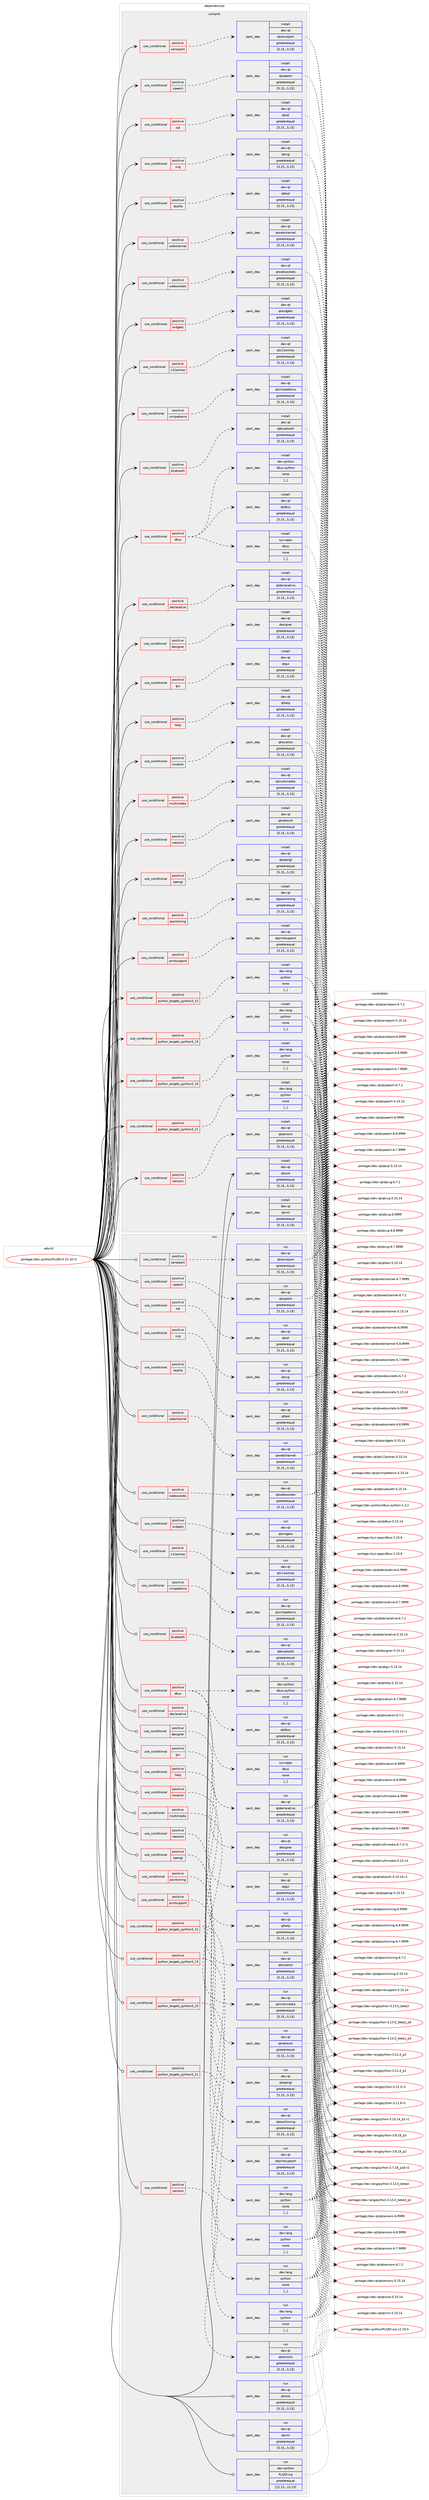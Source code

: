 digraph prolog {

# *************
# Graph options
# *************

newrank=true;
concentrate=true;
compound=true;
graph [rankdir=LR,fontname=Helvetica,fontsize=10,ranksep=1.5];#, ranksep=2.5, nodesep=0.2];
edge  [arrowhead=vee];
node  [fontname=Helvetica,fontsize=10];

# **********
# The ebuild
# **********

subgraph cluster_leftcol {
color=gray;
label=<<i>ebuild</i>>;
id [label="portage://dev-python/PyQt5-5.15.10-r1", color=red, width=4, href="../dev-python/PyQt5-5.15.10-r1.svg"];
}

# ****************
# The dependencies
# ****************

subgraph cluster_midcol {
color=gray;
label=<<i>dependencies</i>>;
subgraph cluster_compile {
fillcolor="#eeeeee";
style=filled;
label=<<i>compile</i>>;
subgraph cond30598 {
dependency141308 [label=<<TABLE BORDER="0" CELLBORDER="1" CELLSPACING="0" CELLPADDING="4"><TR><TD ROWSPAN="3" CELLPADDING="10">use_conditional</TD></TR><TR><TD>positive</TD></TR><TR><TD>bluetooth</TD></TR></TABLE>>, shape=none, color=red];
subgraph pack109466 {
dependency141309 [label=<<TABLE BORDER="0" CELLBORDER="1" CELLSPACING="0" CELLPADDING="4" WIDTH="220"><TR><TD ROWSPAN="6" CELLPADDING="30">pack_dep</TD></TR><TR><TD WIDTH="110">install</TD></TR><TR><TD>dev-qt</TD></TR><TR><TD>qtbluetooth</TD></TR><TR><TD>greaterequal</TD></TR><TR><TD>[5.15,,,5.15]</TD></TR></TABLE>>, shape=none, color=blue];
}
dependency141308:e -> dependency141309:w [weight=20,style="dashed",arrowhead="vee"];
}
id:e -> dependency141308:w [weight=20,style="solid",arrowhead="vee"];
subgraph cond30599 {
dependency141310 [label=<<TABLE BORDER="0" CELLBORDER="1" CELLSPACING="0" CELLPADDING="4"><TR><TD ROWSPAN="3" CELLPADDING="10">use_conditional</TD></TR><TR><TD>positive</TD></TR><TR><TD>dbus</TD></TR></TABLE>>, shape=none, color=red];
subgraph pack109467 {
dependency141311 [label=<<TABLE BORDER="0" CELLBORDER="1" CELLSPACING="0" CELLPADDING="4" WIDTH="220"><TR><TD ROWSPAN="6" CELLPADDING="30">pack_dep</TD></TR><TR><TD WIDTH="110">install</TD></TR><TR><TD>dev-python</TD></TR><TR><TD>dbus-python</TD></TR><TR><TD>none</TD></TR><TR><TD>[,,]</TD></TR></TABLE>>, shape=none, color=blue];
}
dependency141310:e -> dependency141311:w [weight=20,style="dashed",arrowhead="vee"];
subgraph pack109468 {
dependency141312 [label=<<TABLE BORDER="0" CELLBORDER="1" CELLSPACING="0" CELLPADDING="4" WIDTH="220"><TR><TD ROWSPAN="6" CELLPADDING="30">pack_dep</TD></TR><TR><TD WIDTH="110">install</TD></TR><TR><TD>dev-qt</TD></TR><TR><TD>qtdbus</TD></TR><TR><TD>greaterequal</TD></TR><TR><TD>[5.15,,,5.15]</TD></TR></TABLE>>, shape=none, color=blue];
}
dependency141310:e -> dependency141312:w [weight=20,style="dashed",arrowhead="vee"];
subgraph pack109469 {
dependency141313 [label=<<TABLE BORDER="0" CELLBORDER="1" CELLSPACING="0" CELLPADDING="4" WIDTH="220"><TR><TD ROWSPAN="6" CELLPADDING="30">pack_dep</TD></TR><TR><TD WIDTH="110">install</TD></TR><TR><TD>sys-apps</TD></TR><TR><TD>dbus</TD></TR><TR><TD>none</TD></TR><TR><TD>[,,]</TD></TR></TABLE>>, shape=none, color=blue];
}
dependency141310:e -> dependency141313:w [weight=20,style="dashed",arrowhead="vee"];
}
id:e -> dependency141310:w [weight=20,style="solid",arrowhead="vee"];
subgraph cond30600 {
dependency141314 [label=<<TABLE BORDER="0" CELLBORDER="1" CELLSPACING="0" CELLPADDING="4"><TR><TD ROWSPAN="3" CELLPADDING="10">use_conditional</TD></TR><TR><TD>positive</TD></TR><TR><TD>declarative</TD></TR></TABLE>>, shape=none, color=red];
subgraph pack109470 {
dependency141315 [label=<<TABLE BORDER="0" CELLBORDER="1" CELLSPACING="0" CELLPADDING="4" WIDTH="220"><TR><TD ROWSPAN="6" CELLPADDING="30">pack_dep</TD></TR><TR><TD WIDTH="110">install</TD></TR><TR><TD>dev-qt</TD></TR><TR><TD>qtdeclarative</TD></TR><TR><TD>greaterequal</TD></TR><TR><TD>[5.15,,,5.15]</TD></TR></TABLE>>, shape=none, color=blue];
}
dependency141314:e -> dependency141315:w [weight=20,style="dashed",arrowhead="vee"];
}
id:e -> dependency141314:w [weight=20,style="solid",arrowhead="vee"];
subgraph cond30601 {
dependency141316 [label=<<TABLE BORDER="0" CELLBORDER="1" CELLSPACING="0" CELLPADDING="4"><TR><TD ROWSPAN="3" CELLPADDING="10">use_conditional</TD></TR><TR><TD>positive</TD></TR><TR><TD>designer</TD></TR></TABLE>>, shape=none, color=red];
subgraph pack109471 {
dependency141317 [label=<<TABLE BORDER="0" CELLBORDER="1" CELLSPACING="0" CELLPADDING="4" WIDTH="220"><TR><TD ROWSPAN="6" CELLPADDING="30">pack_dep</TD></TR><TR><TD WIDTH="110">install</TD></TR><TR><TD>dev-qt</TD></TR><TR><TD>designer</TD></TR><TR><TD>greaterequal</TD></TR><TR><TD>[5.15,,,5.15]</TD></TR></TABLE>>, shape=none, color=blue];
}
dependency141316:e -> dependency141317:w [weight=20,style="dashed",arrowhead="vee"];
}
id:e -> dependency141316:w [weight=20,style="solid",arrowhead="vee"];
subgraph cond30602 {
dependency141318 [label=<<TABLE BORDER="0" CELLBORDER="1" CELLSPACING="0" CELLPADDING="4"><TR><TD ROWSPAN="3" CELLPADDING="10">use_conditional</TD></TR><TR><TD>positive</TD></TR><TR><TD>gui</TD></TR></TABLE>>, shape=none, color=red];
subgraph pack109472 {
dependency141319 [label=<<TABLE BORDER="0" CELLBORDER="1" CELLSPACING="0" CELLPADDING="4" WIDTH="220"><TR><TD ROWSPAN="6" CELLPADDING="30">pack_dep</TD></TR><TR><TD WIDTH="110">install</TD></TR><TR><TD>dev-qt</TD></TR><TR><TD>qtgui</TD></TR><TR><TD>greaterequal</TD></TR><TR><TD>[5.15,,,5.15]</TD></TR></TABLE>>, shape=none, color=blue];
}
dependency141318:e -> dependency141319:w [weight=20,style="dashed",arrowhead="vee"];
}
id:e -> dependency141318:w [weight=20,style="solid",arrowhead="vee"];
subgraph cond30603 {
dependency141320 [label=<<TABLE BORDER="0" CELLBORDER="1" CELLSPACING="0" CELLPADDING="4"><TR><TD ROWSPAN="3" CELLPADDING="10">use_conditional</TD></TR><TR><TD>positive</TD></TR><TR><TD>help</TD></TR></TABLE>>, shape=none, color=red];
subgraph pack109473 {
dependency141321 [label=<<TABLE BORDER="0" CELLBORDER="1" CELLSPACING="0" CELLPADDING="4" WIDTH="220"><TR><TD ROWSPAN="6" CELLPADDING="30">pack_dep</TD></TR><TR><TD WIDTH="110">install</TD></TR><TR><TD>dev-qt</TD></TR><TR><TD>qthelp</TD></TR><TR><TD>greaterequal</TD></TR><TR><TD>[5.15,,,5.15]</TD></TR></TABLE>>, shape=none, color=blue];
}
dependency141320:e -> dependency141321:w [weight=20,style="dashed",arrowhead="vee"];
}
id:e -> dependency141320:w [weight=20,style="solid",arrowhead="vee"];
subgraph cond30604 {
dependency141322 [label=<<TABLE BORDER="0" CELLBORDER="1" CELLSPACING="0" CELLPADDING="4"><TR><TD ROWSPAN="3" CELLPADDING="10">use_conditional</TD></TR><TR><TD>positive</TD></TR><TR><TD>location</TD></TR></TABLE>>, shape=none, color=red];
subgraph pack109474 {
dependency141323 [label=<<TABLE BORDER="0" CELLBORDER="1" CELLSPACING="0" CELLPADDING="4" WIDTH="220"><TR><TD ROWSPAN="6" CELLPADDING="30">pack_dep</TD></TR><TR><TD WIDTH="110">install</TD></TR><TR><TD>dev-qt</TD></TR><TR><TD>qtlocation</TD></TR><TR><TD>greaterequal</TD></TR><TR><TD>[5.15,,,5.15]</TD></TR></TABLE>>, shape=none, color=blue];
}
dependency141322:e -> dependency141323:w [weight=20,style="dashed",arrowhead="vee"];
}
id:e -> dependency141322:w [weight=20,style="solid",arrowhead="vee"];
subgraph cond30605 {
dependency141324 [label=<<TABLE BORDER="0" CELLBORDER="1" CELLSPACING="0" CELLPADDING="4"><TR><TD ROWSPAN="3" CELLPADDING="10">use_conditional</TD></TR><TR><TD>positive</TD></TR><TR><TD>multimedia</TD></TR></TABLE>>, shape=none, color=red];
subgraph pack109475 {
dependency141325 [label=<<TABLE BORDER="0" CELLBORDER="1" CELLSPACING="0" CELLPADDING="4" WIDTH="220"><TR><TD ROWSPAN="6" CELLPADDING="30">pack_dep</TD></TR><TR><TD WIDTH="110">install</TD></TR><TR><TD>dev-qt</TD></TR><TR><TD>qtmultimedia</TD></TR><TR><TD>greaterequal</TD></TR><TR><TD>[5.15,,,5.15]</TD></TR></TABLE>>, shape=none, color=blue];
}
dependency141324:e -> dependency141325:w [weight=20,style="dashed",arrowhead="vee"];
}
id:e -> dependency141324:w [weight=20,style="solid",arrowhead="vee"];
subgraph cond30606 {
dependency141326 [label=<<TABLE BORDER="0" CELLBORDER="1" CELLSPACING="0" CELLPADDING="4"><TR><TD ROWSPAN="3" CELLPADDING="10">use_conditional</TD></TR><TR><TD>positive</TD></TR><TR><TD>network</TD></TR></TABLE>>, shape=none, color=red];
subgraph pack109476 {
dependency141327 [label=<<TABLE BORDER="0" CELLBORDER="1" CELLSPACING="0" CELLPADDING="4" WIDTH="220"><TR><TD ROWSPAN="6" CELLPADDING="30">pack_dep</TD></TR><TR><TD WIDTH="110">install</TD></TR><TR><TD>dev-qt</TD></TR><TR><TD>qtnetwork</TD></TR><TR><TD>greaterequal</TD></TR><TR><TD>[5.15,,,5.15]</TD></TR></TABLE>>, shape=none, color=blue];
}
dependency141326:e -> dependency141327:w [weight=20,style="dashed",arrowhead="vee"];
}
id:e -> dependency141326:w [weight=20,style="solid",arrowhead="vee"];
subgraph cond30607 {
dependency141328 [label=<<TABLE BORDER="0" CELLBORDER="1" CELLSPACING="0" CELLPADDING="4"><TR><TD ROWSPAN="3" CELLPADDING="10">use_conditional</TD></TR><TR><TD>positive</TD></TR><TR><TD>opengl</TD></TR></TABLE>>, shape=none, color=red];
subgraph pack109477 {
dependency141329 [label=<<TABLE BORDER="0" CELLBORDER="1" CELLSPACING="0" CELLPADDING="4" WIDTH="220"><TR><TD ROWSPAN="6" CELLPADDING="30">pack_dep</TD></TR><TR><TD WIDTH="110">install</TD></TR><TR><TD>dev-qt</TD></TR><TR><TD>qtopengl</TD></TR><TR><TD>greaterequal</TD></TR><TR><TD>[5.15,,,5.15]</TD></TR></TABLE>>, shape=none, color=blue];
}
dependency141328:e -> dependency141329:w [weight=20,style="dashed",arrowhead="vee"];
}
id:e -> dependency141328:w [weight=20,style="solid",arrowhead="vee"];
subgraph cond30608 {
dependency141330 [label=<<TABLE BORDER="0" CELLBORDER="1" CELLSPACING="0" CELLPADDING="4"><TR><TD ROWSPAN="3" CELLPADDING="10">use_conditional</TD></TR><TR><TD>positive</TD></TR><TR><TD>positioning</TD></TR></TABLE>>, shape=none, color=red];
subgraph pack109478 {
dependency141331 [label=<<TABLE BORDER="0" CELLBORDER="1" CELLSPACING="0" CELLPADDING="4" WIDTH="220"><TR><TD ROWSPAN="6" CELLPADDING="30">pack_dep</TD></TR><TR><TD WIDTH="110">install</TD></TR><TR><TD>dev-qt</TD></TR><TR><TD>qtpositioning</TD></TR><TR><TD>greaterequal</TD></TR><TR><TD>[5.15,,,5.15]</TD></TR></TABLE>>, shape=none, color=blue];
}
dependency141330:e -> dependency141331:w [weight=20,style="dashed",arrowhead="vee"];
}
id:e -> dependency141330:w [weight=20,style="solid",arrowhead="vee"];
subgraph cond30609 {
dependency141332 [label=<<TABLE BORDER="0" CELLBORDER="1" CELLSPACING="0" CELLPADDING="4"><TR><TD ROWSPAN="3" CELLPADDING="10">use_conditional</TD></TR><TR><TD>positive</TD></TR><TR><TD>printsupport</TD></TR></TABLE>>, shape=none, color=red];
subgraph pack109479 {
dependency141333 [label=<<TABLE BORDER="0" CELLBORDER="1" CELLSPACING="0" CELLPADDING="4" WIDTH="220"><TR><TD ROWSPAN="6" CELLPADDING="30">pack_dep</TD></TR><TR><TD WIDTH="110">install</TD></TR><TR><TD>dev-qt</TD></TR><TR><TD>qtprintsupport</TD></TR><TR><TD>greaterequal</TD></TR><TR><TD>[5.15,,,5.15]</TD></TR></TABLE>>, shape=none, color=blue];
}
dependency141332:e -> dependency141333:w [weight=20,style="dashed",arrowhead="vee"];
}
id:e -> dependency141332:w [weight=20,style="solid",arrowhead="vee"];
subgraph cond30610 {
dependency141334 [label=<<TABLE BORDER="0" CELLBORDER="1" CELLSPACING="0" CELLPADDING="4"><TR><TD ROWSPAN="3" CELLPADDING="10">use_conditional</TD></TR><TR><TD>positive</TD></TR><TR><TD>python_targets_python3_10</TD></TR></TABLE>>, shape=none, color=red];
subgraph pack109480 {
dependency141335 [label=<<TABLE BORDER="0" CELLBORDER="1" CELLSPACING="0" CELLPADDING="4" WIDTH="220"><TR><TD ROWSPAN="6" CELLPADDING="30">pack_dep</TD></TR><TR><TD WIDTH="110">install</TD></TR><TR><TD>dev-lang</TD></TR><TR><TD>python</TD></TR><TR><TD>none</TD></TR><TR><TD>[,,]</TD></TR></TABLE>>, shape=none, color=blue];
}
dependency141334:e -> dependency141335:w [weight=20,style="dashed",arrowhead="vee"];
}
id:e -> dependency141334:w [weight=20,style="solid",arrowhead="vee"];
subgraph cond30611 {
dependency141336 [label=<<TABLE BORDER="0" CELLBORDER="1" CELLSPACING="0" CELLPADDING="4"><TR><TD ROWSPAN="3" CELLPADDING="10">use_conditional</TD></TR><TR><TD>positive</TD></TR><TR><TD>python_targets_python3_11</TD></TR></TABLE>>, shape=none, color=red];
subgraph pack109481 {
dependency141337 [label=<<TABLE BORDER="0" CELLBORDER="1" CELLSPACING="0" CELLPADDING="4" WIDTH="220"><TR><TD ROWSPAN="6" CELLPADDING="30">pack_dep</TD></TR><TR><TD WIDTH="110">install</TD></TR><TR><TD>dev-lang</TD></TR><TR><TD>python</TD></TR><TR><TD>none</TD></TR><TR><TD>[,,]</TD></TR></TABLE>>, shape=none, color=blue];
}
dependency141336:e -> dependency141337:w [weight=20,style="dashed",arrowhead="vee"];
}
id:e -> dependency141336:w [weight=20,style="solid",arrowhead="vee"];
subgraph cond30612 {
dependency141338 [label=<<TABLE BORDER="0" CELLBORDER="1" CELLSPACING="0" CELLPADDING="4"><TR><TD ROWSPAN="3" CELLPADDING="10">use_conditional</TD></TR><TR><TD>positive</TD></TR><TR><TD>python_targets_python3_12</TD></TR></TABLE>>, shape=none, color=red];
subgraph pack109482 {
dependency141339 [label=<<TABLE BORDER="0" CELLBORDER="1" CELLSPACING="0" CELLPADDING="4" WIDTH="220"><TR><TD ROWSPAN="6" CELLPADDING="30">pack_dep</TD></TR><TR><TD WIDTH="110">install</TD></TR><TR><TD>dev-lang</TD></TR><TR><TD>python</TD></TR><TR><TD>none</TD></TR><TR><TD>[,,]</TD></TR></TABLE>>, shape=none, color=blue];
}
dependency141338:e -> dependency141339:w [weight=20,style="dashed",arrowhead="vee"];
}
id:e -> dependency141338:w [weight=20,style="solid",arrowhead="vee"];
subgraph cond30613 {
dependency141340 [label=<<TABLE BORDER="0" CELLBORDER="1" CELLSPACING="0" CELLPADDING="4"><TR><TD ROWSPAN="3" CELLPADDING="10">use_conditional</TD></TR><TR><TD>positive</TD></TR><TR><TD>python_targets_python3_13</TD></TR></TABLE>>, shape=none, color=red];
subgraph pack109483 {
dependency141341 [label=<<TABLE BORDER="0" CELLBORDER="1" CELLSPACING="0" CELLPADDING="4" WIDTH="220"><TR><TD ROWSPAN="6" CELLPADDING="30">pack_dep</TD></TR><TR><TD WIDTH="110">install</TD></TR><TR><TD>dev-lang</TD></TR><TR><TD>python</TD></TR><TR><TD>none</TD></TR><TR><TD>[,,]</TD></TR></TABLE>>, shape=none, color=blue];
}
dependency141340:e -> dependency141341:w [weight=20,style="dashed",arrowhead="vee"];
}
id:e -> dependency141340:w [weight=20,style="solid",arrowhead="vee"];
subgraph cond30614 {
dependency141342 [label=<<TABLE BORDER="0" CELLBORDER="1" CELLSPACING="0" CELLPADDING="4"><TR><TD ROWSPAN="3" CELLPADDING="10">use_conditional</TD></TR><TR><TD>positive</TD></TR><TR><TD>sensors</TD></TR></TABLE>>, shape=none, color=red];
subgraph pack109484 {
dependency141343 [label=<<TABLE BORDER="0" CELLBORDER="1" CELLSPACING="0" CELLPADDING="4" WIDTH="220"><TR><TD ROWSPAN="6" CELLPADDING="30">pack_dep</TD></TR><TR><TD WIDTH="110">install</TD></TR><TR><TD>dev-qt</TD></TR><TR><TD>qtsensors</TD></TR><TR><TD>greaterequal</TD></TR><TR><TD>[5.15,,,5.15]</TD></TR></TABLE>>, shape=none, color=blue];
}
dependency141342:e -> dependency141343:w [weight=20,style="dashed",arrowhead="vee"];
}
id:e -> dependency141342:w [weight=20,style="solid",arrowhead="vee"];
subgraph cond30615 {
dependency141344 [label=<<TABLE BORDER="0" CELLBORDER="1" CELLSPACING="0" CELLPADDING="4"><TR><TD ROWSPAN="3" CELLPADDING="10">use_conditional</TD></TR><TR><TD>positive</TD></TR><TR><TD>serialport</TD></TR></TABLE>>, shape=none, color=red];
subgraph pack109485 {
dependency141345 [label=<<TABLE BORDER="0" CELLBORDER="1" CELLSPACING="0" CELLPADDING="4" WIDTH="220"><TR><TD ROWSPAN="6" CELLPADDING="30">pack_dep</TD></TR><TR><TD WIDTH="110">install</TD></TR><TR><TD>dev-qt</TD></TR><TR><TD>qtserialport</TD></TR><TR><TD>greaterequal</TD></TR><TR><TD>[5.15,,,5.15]</TD></TR></TABLE>>, shape=none, color=blue];
}
dependency141344:e -> dependency141345:w [weight=20,style="dashed",arrowhead="vee"];
}
id:e -> dependency141344:w [weight=20,style="solid",arrowhead="vee"];
subgraph cond30616 {
dependency141346 [label=<<TABLE BORDER="0" CELLBORDER="1" CELLSPACING="0" CELLPADDING="4"><TR><TD ROWSPAN="3" CELLPADDING="10">use_conditional</TD></TR><TR><TD>positive</TD></TR><TR><TD>speech</TD></TR></TABLE>>, shape=none, color=red];
subgraph pack109486 {
dependency141347 [label=<<TABLE BORDER="0" CELLBORDER="1" CELLSPACING="0" CELLPADDING="4" WIDTH="220"><TR><TD ROWSPAN="6" CELLPADDING="30">pack_dep</TD></TR><TR><TD WIDTH="110">install</TD></TR><TR><TD>dev-qt</TD></TR><TR><TD>qtspeech</TD></TR><TR><TD>greaterequal</TD></TR><TR><TD>[5.15,,,5.15]</TD></TR></TABLE>>, shape=none, color=blue];
}
dependency141346:e -> dependency141347:w [weight=20,style="dashed",arrowhead="vee"];
}
id:e -> dependency141346:w [weight=20,style="solid",arrowhead="vee"];
subgraph cond30617 {
dependency141348 [label=<<TABLE BORDER="0" CELLBORDER="1" CELLSPACING="0" CELLPADDING="4"><TR><TD ROWSPAN="3" CELLPADDING="10">use_conditional</TD></TR><TR><TD>positive</TD></TR><TR><TD>sql</TD></TR></TABLE>>, shape=none, color=red];
subgraph pack109487 {
dependency141349 [label=<<TABLE BORDER="0" CELLBORDER="1" CELLSPACING="0" CELLPADDING="4" WIDTH="220"><TR><TD ROWSPAN="6" CELLPADDING="30">pack_dep</TD></TR><TR><TD WIDTH="110">install</TD></TR><TR><TD>dev-qt</TD></TR><TR><TD>qtsql</TD></TR><TR><TD>greaterequal</TD></TR><TR><TD>[5.15,,,5.15]</TD></TR></TABLE>>, shape=none, color=blue];
}
dependency141348:e -> dependency141349:w [weight=20,style="dashed",arrowhead="vee"];
}
id:e -> dependency141348:w [weight=20,style="solid",arrowhead="vee"];
subgraph cond30618 {
dependency141350 [label=<<TABLE BORDER="0" CELLBORDER="1" CELLSPACING="0" CELLPADDING="4"><TR><TD ROWSPAN="3" CELLPADDING="10">use_conditional</TD></TR><TR><TD>positive</TD></TR><TR><TD>svg</TD></TR></TABLE>>, shape=none, color=red];
subgraph pack109488 {
dependency141351 [label=<<TABLE BORDER="0" CELLBORDER="1" CELLSPACING="0" CELLPADDING="4" WIDTH="220"><TR><TD ROWSPAN="6" CELLPADDING="30">pack_dep</TD></TR><TR><TD WIDTH="110">install</TD></TR><TR><TD>dev-qt</TD></TR><TR><TD>qtsvg</TD></TR><TR><TD>greaterequal</TD></TR><TR><TD>[5.15,,,5.15]</TD></TR></TABLE>>, shape=none, color=blue];
}
dependency141350:e -> dependency141351:w [weight=20,style="dashed",arrowhead="vee"];
}
id:e -> dependency141350:w [weight=20,style="solid",arrowhead="vee"];
subgraph cond30619 {
dependency141352 [label=<<TABLE BORDER="0" CELLBORDER="1" CELLSPACING="0" CELLPADDING="4"><TR><TD ROWSPAN="3" CELLPADDING="10">use_conditional</TD></TR><TR><TD>positive</TD></TR><TR><TD>testlib</TD></TR></TABLE>>, shape=none, color=red];
subgraph pack109489 {
dependency141353 [label=<<TABLE BORDER="0" CELLBORDER="1" CELLSPACING="0" CELLPADDING="4" WIDTH="220"><TR><TD ROWSPAN="6" CELLPADDING="30">pack_dep</TD></TR><TR><TD WIDTH="110">install</TD></TR><TR><TD>dev-qt</TD></TR><TR><TD>qttest</TD></TR><TR><TD>greaterequal</TD></TR><TR><TD>[5.15,,,5.15]</TD></TR></TABLE>>, shape=none, color=blue];
}
dependency141352:e -> dependency141353:w [weight=20,style="dashed",arrowhead="vee"];
}
id:e -> dependency141352:w [weight=20,style="solid",arrowhead="vee"];
subgraph cond30620 {
dependency141354 [label=<<TABLE BORDER="0" CELLBORDER="1" CELLSPACING="0" CELLPADDING="4"><TR><TD ROWSPAN="3" CELLPADDING="10">use_conditional</TD></TR><TR><TD>positive</TD></TR><TR><TD>webchannel</TD></TR></TABLE>>, shape=none, color=red];
subgraph pack109490 {
dependency141355 [label=<<TABLE BORDER="0" CELLBORDER="1" CELLSPACING="0" CELLPADDING="4" WIDTH="220"><TR><TD ROWSPAN="6" CELLPADDING="30">pack_dep</TD></TR><TR><TD WIDTH="110">install</TD></TR><TR><TD>dev-qt</TD></TR><TR><TD>qtwebchannel</TD></TR><TR><TD>greaterequal</TD></TR><TR><TD>[5.15,,,5.15]</TD></TR></TABLE>>, shape=none, color=blue];
}
dependency141354:e -> dependency141355:w [weight=20,style="dashed",arrowhead="vee"];
}
id:e -> dependency141354:w [weight=20,style="solid",arrowhead="vee"];
subgraph cond30621 {
dependency141356 [label=<<TABLE BORDER="0" CELLBORDER="1" CELLSPACING="0" CELLPADDING="4"><TR><TD ROWSPAN="3" CELLPADDING="10">use_conditional</TD></TR><TR><TD>positive</TD></TR><TR><TD>websockets</TD></TR></TABLE>>, shape=none, color=red];
subgraph pack109491 {
dependency141357 [label=<<TABLE BORDER="0" CELLBORDER="1" CELLSPACING="0" CELLPADDING="4" WIDTH="220"><TR><TD ROWSPAN="6" CELLPADDING="30">pack_dep</TD></TR><TR><TD WIDTH="110">install</TD></TR><TR><TD>dev-qt</TD></TR><TR><TD>qtwebsockets</TD></TR><TR><TD>greaterequal</TD></TR><TR><TD>[5.15,,,5.15]</TD></TR></TABLE>>, shape=none, color=blue];
}
dependency141356:e -> dependency141357:w [weight=20,style="dashed",arrowhead="vee"];
}
id:e -> dependency141356:w [weight=20,style="solid",arrowhead="vee"];
subgraph cond30622 {
dependency141358 [label=<<TABLE BORDER="0" CELLBORDER="1" CELLSPACING="0" CELLPADDING="4"><TR><TD ROWSPAN="3" CELLPADDING="10">use_conditional</TD></TR><TR><TD>positive</TD></TR><TR><TD>widgets</TD></TR></TABLE>>, shape=none, color=red];
subgraph pack109492 {
dependency141359 [label=<<TABLE BORDER="0" CELLBORDER="1" CELLSPACING="0" CELLPADDING="4" WIDTH="220"><TR><TD ROWSPAN="6" CELLPADDING="30">pack_dep</TD></TR><TR><TD WIDTH="110">install</TD></TR><TR><TD>dev-qt</TD></TR><TR><TD>qtwidgets</TD></TR><TR><TD>greaterequal</TD></TR><TR><TD>[5.15,,,5.15]</TD></TR></TABLE>>, shape=none, color=blue];
}
dependency141358:e -> dependency141359:w [weight=20,style="dashed",arrowhead="vee"];
}
id:e -> dependency141358:w [weight=20,style="solid",arrowhead="vee"];
subgraph cond30623 {
dependency141360 [label=<<TABLE BORDER="0" CELLBORDER="1" CELLSPACING="0" CELLPADDING="4"><TR><TD ROWSPAN="3" CELLPADDING="10">use_conditional</TD></TR><TR><TD>positive</TD></TR><TR><TD>x11extras</TD></TR></TABLE>>, shape=none, color=red];
subgraph pack109493 {
dependency141361 [label=<<TABLE BORDER="0" CELLBORDER="1" CELLSPACING="0" CELLPADDING="4" WIDTH="220"><TR><TD ROWSPAN="6" CELLPADDING="30">pack_dep</TD></TR><TR><TD WIDTH="110">install</TD></TR><TR><TD>dev-qt</TD></TR><TR><TD>qtx11extras</TD></TR><TR><TD>greaterequal</TD></TR><TR><TD>[5.15,,,5.15]</TD></TR></TABLE>>, shape=none, color=blue];
}
dependency141360:e -> dependency141361:w [weight=20,style="dashed",arrowhead="vee"];
}
id:e -> dependency141360:w [weight=20,style="solid",arrowhead="vee"];
subgraph cond30624 {
dependency141362 [label=<<TABLE BORDER="0" CELLBORDER="1" CELLSPACING="0" CELLPADDING="4"><TR><TD ROWSPAN="3" CELLPADDING="10">use_conditional</TD></TR><TR><TD>positive</TD></TR><TR><TD>xmlpatterns</TD></TR></TABLE>>, shape=none, color=red];
subgraph pack109494 {
dependency141363 [label=<<TABLE BORDER="0" CELLBORDER="1" CELLSPACING="0" CELLPADDING="4" WIDTH="220"><TR><TD ROWSPAN="6" CELLPADDING="30">pack_dep</TD></TR><TR><TD WIDTH="110">install</TD></TR><TR><TD>dev-qt</TD></TR><TR><TD>qtxmlpatterns</TD></TR><TR><TD>greaterequal</TD></TR><TR><TD>[5.15,,,5.15]</TD></TR></TABLE>>, shape=none, color=blue];
}
dependency141362:e -> dependency141363:w [weight=20,style="dashed",arrowhead="vee"];
}
id:e -> dependency141362:w [weight=20,style="solid",arrowhead="vee"];
subgraph pack109495 {
dependency141364 [label=<<TABLE BORDER="0" CELLBORDER="1" CELLSPACING="0" CELLPADDING="4" WIDTH="220"><TR><TD ROWSPAN="6" CELLPADDING="30">pack_dep</TD></TR><TR><TD WIDTH="110">install</TD></TR><TR><TD>dev-qt</TD></TR><TR><TD>qtcore</TD></TR><TR><TD>greaterequal</TD></TR><TR><TD>[5.15,,,5.15]</TD></TR></TABLE>>, shape=none, color=blue];
}
id:e -> dependency141364:w [weight=20,style="solid",arrowhead="vee"];
subgraph pack109496 {
dependency141365 [label=<<TABLE BORDER="0" CELLBORDER="1" CELLSPACING="0" CELLPADDING="4" WIDTH="220"><TR><TD ROWSPAN="6" CELLPADDING="30">pack_dep</TD></TR><TR><TD WIDTH="110">install</TD></TR><TR><TD>dev-qt</TD></TR><TR><TD>qtxml</TD></TR><TR><TD>greaterequal</TD></TR><TR><TD>[5.15,,,5.15]</TD></TR></TABLE>>, shape=none, color=blue];
}
id:e -> dependency141365:w [weight=20,style="solid",arrowhead="vee"];
}
subgraph cluster_compileandrun {
fillcolor="#eeeeee";
style=filled;
label=<<i>compile and run</i>>;
}
subgraph cluster_run {
fillcolor="#eeeeee";
style=filled;
label=<<i>run</i>>;
subgraph cond30625 {
dependency141366 [label=<<TABLE BORDER="0" CELLBORDER="1" CELLSPACING="0" CELLPADDING="4"><TR><TD ROWSPAN="3" CELLPADDING="10">use_conditional</TD></TR><TR><TD>positive</TD></TR><TR><TD>bluetooth</TD></TR></TABLE>>, shape=none, color=red];
subgraph pack109497 {
dependency141367 [label=<<TABLE BORDER="0" CELLBORDER="1" CELLSPACING="0" CELLPADDING="4" WIDTH="220"><TR><TD ROWSPAN="6" CELLPADDING="30">pack_dep</TD></TR><TR><TD WIDTH="110">run</TD></TR><TR><TD>dev-qt</TD></TR><TR><TD>qtbluetooth</TD></TR><TR><TD>greaterequal</TD></TR><TR><TD>[5.15,,,5.15]</TD></TR></TABLE>>, shape=none, color=blue];
}
dependency141366:e -> dependency141367:w [weight=20,style="dashed",arrowhead="vee"];
}
id:e -> dependency141366:w [weight=20,style="solid",arrowhead="odot"];
subgraph cond30626 {
dependency141368 [label=<<TABLE BORDER="0" CELLBORDER="1" CELLSPACING="0" CELLPADDING="4"><TR><TD ROWSPAN="3" CELLPADDING="10">use_conditional</TD></TR><TR><TD>positive</TD></TR><TR><TD>dbus</TD></TR></TABLE>>, shape=none, color=red];
subgraph pack109498 {
dependency141369 [label=<<TABLE BORDER="0" CELLBORDER="1" CELLSPACING="0" CELLPADDING="4" WIDTH="220"><TR><TD ROWSPAN="6" CELLPADDING="30">pack_dep</TD></TR><TR><TD WIDTH="110">run</TD></TR><TR><TD>dev-python</TD></TR><TR><TD>dbus-python</TD></TR><TR><TD>none</TD></TR><TR><TD>[,,]</TD></TR></TABLE>>, shape=none, color=blue];
}
dependency141368:e -> dependency141369:w [weight=20,style="dashed",arrowhead="vee"];
subgraph pack109499 {
dependency141370 [label=<<TABLE BORDER="0" CELLBORDER="1" CELLSPACING="0" CELLPADDING="4" WIDTH="220"><TR><TD ROWSPAN="6" CELLPADDING="30">pack_dep</TD></TR><TR><TD WIDTH="110">run</TD></TR><TR><TD>dev-qt</TD></TR><TR><TD>qtdbus</TD></TR><TR><TD>greaterequal</TD></TR><TR><TD>[5.15,,,5.15]</TD></TR></TABLE>>, shape=none, color=blue];
}
dependency141368:e -> dependency141370:w [weight=20,style="dashed",arrowhead="vee"];
subgraph pack109500 {
dependency141371 [label=<<TABLE BORDER="0" CELLBORDER="1" CELLSPACING="0" CELLPADDING="4" WIDTH="220"><TR><TD ROWSPAN="6" CELLPADDING="30">pack_dep</TD></TR><TR><TD WIDTH="110">run</TD></TR><TR><TD>sys-apps</TD></TR><TR><TD>dbus</TD></TR><TR><TD>none</TD></TR><TR><TD>[,,]</TD></TR></TABLE>>, shape=none, color=blue];
}
dependency141368:e -> dependency141371:w [weight=20,style="dashed",arrowhead="vee"];
}
id:e -> dependency141368:w [weight=20,style="solid",arrowhead="odot"];
subgraph cond30627 {
dependency141372 [label=<<TABLE BORDER="0" CELLBORDER="1" CELLSPACING="0" CELLPADDING="4"><TR><TD ROWSPAN="3" CELLPADDING="10">use_conditional</TD></TR><TR><TD>positive</TD></TR><TR><TD>declarative</TD></TR></TABLE>>, shape=none, color=red];
subgraph pack109501 {
dependency141373 [label=<<TABLE BORDER="0" CELLBORDER="1" CELLSPACING="0" CELLPADDING="4" WIDTH="220"><TR><TD ROWSPAN="6" CELLPADDING="30">pack_dep</TD></TR><TR><TD WIDTH="110">run</TD></TR><TR><TD>dev-qt</TD></TR><TR><TD>qtdeclarative</TD></TR><TR><TD>greaterequal</TD></TR><TR><TD>[5.15,,,5.15]</TD></TR></TABLE>>, shape=none, color=blue];
}
dependency141372:e -> dependency141373:w [weight=20,style="dashed",arrowhead="vee"];
}
id:e -> dependency141372:w [weight=20,style="solid",arrowhead="odot"];
subgraph cond30628 {
dependency141374 [label=<<TABLE BORDER="0" CELLBORDER="1" CELLSPACING="0" CELLPADDING="4"><TR><TD ROWSPAN="3" CELLPADDING="10">use_conditional</TD></TR><TR><TD>positive</TD></TR><TR><TD>designer</TD></TR></TABLE>>, shape=none, color=red];
subgraph pack109502 {
dependency141375 [label=<<TABLE BORDER="0" CELLBORDER="1" CELLSPACING="0" CELLPADDING="4" WIDTH="220"><TR><TD ROWSPAN="6" CELLPADDING="30">pack_dep</TD></TR><TR><TD WIDTH="110">run</TD></TR><TR><TD>dev-qt</TD></TR><TR><TD>designer</TD></TR><TR><TD>greaterequal</TD></TR><TR><TD>[5.15,,,5.15]</TD></TR></TABLE>>, shape=none, color=blue];
}
dependency141374:e -> dependency141375:w [weight=20,style="dashed",arrowhead="vee"];
}
id:e -> dependency141374:w [weight=20,style="solid",arrowhead="odot"];
subgraph cond30629 {
dependency141376 [label=<<TABLE BORDER="0" CELLBORDER="1" CELLSPACING="0" CELLPADDING="4"><TR><TD ROWSPAN="3" CELLPADDING="10">use_conditional</TD></TR><TR><TD>positive</TD></TR><TR><TD>gui</TD></TR></TABLE>>, shape=none, color=red];
subgraph pack109503 {
dependency141377 [label=<<TABLE BORDER="0" CELLBORDER="1" CELLSPACING="0" CELLPADDING="4" WIDTH="220"><TR><TD ROWSPAN="6" CELLPADDING="30">pack_dep</TD></TR><TR><TD WIDTH="110">run</TD></TR><TR><TD>dev-qt</TD></TR><TR><TD>qtgui</TD></TR><TR><TD>greaterequal</TD></TR><TR><TD>[5.15,,,5.15]</TD></TR></TABLE>>, shape=none, color=blue];
}
dependency141376:e -> dependency141377:w [weight=20,style="dashed",arrowhead="vee"];
}
id:e -> dependency141376:w [weight=20,style="solid",arrowhead="odot"];
subgraph cond30630 {
dependency141378 [label=<<TABLE BORDER="0" CELLBORDER="1" CELLSPACING="0" CELLPADDING="4"><TR><TD ROWSPAN="3" CELLPADDING="10">use_conditional</TD></TR><TR><TD>positive</TD></TR><TR><TD>help</TD></TR></TABLE>>, shape=none, color=red];
subgraph pack109504 {
dependency141379 [label=<<TABLE BORDER="0" CELLBORDER="1" CELLSPACING="0" CELLPADDING="4" WIDTH="220"><TR><TD ROWSPAN="6" CELLPADDING="30">pack_dep</TD></TR><TR><TD WIDTH="110">run</TD></TR><TR><TD>dev-qt</TD></TR><TR><TD>qthelp</TD></TR><TR><TD>greaterequal</TD></TR><TR><TD>[5.15,,,5.15]</TD></TR></TABLE>>, shape=none, color=blue];
}
dependency141378:e -> dependency141379:w [weight=20,style="dashed",arrowhead="vee"];
}
id:e -> dependency141378:w [weight=20,style="solid",arrowhead="odot"];
subgraph cond30631 {
dependency141380 [label=<<TABLE BORDER="0" CELLBORDER="1" CELLSPACING="0" CELLPADDING="4"><TR><TD ROWSPAN="3" CELLPADDING="10">use_conditional</TD></TR><TR><TD>positive</TD></TR><TR><TD>location</TD></TR></TABLE>>, shape=none, color=red];
subgraph pack109505 {
dependency141381 [label=<<TABLE BORDER="0" CELLBORDER="1" CELLSPACING="0" CELLPADDING="4" WIDTH="220"><TR><TD ROWSPAN="6" CELLPADDING="30">pack_dep</TD></TR><TR><TD WIDTH="110">run</TD></TR><TR><TD>dev-qt</TD></TR><TR><TD>qtlocation</TD></TR><TR><TD>greaterequal</TD></TR><TR><TD>[5.15,,,5.15]</TD></TR></TABLE>>, shape=none, color=blue];
}
dependency141380:e -> dependency141381:w [weight=20,style="dashed",arrowhead="vee"];
}
id:e -> dependency141380:w [weight=20,style="solid",arrowhead="odot"];
subgraph cond30632 {
dependency141382 [label=<<TABLE BORDER="0" CELLBORDER="1" CELLSPACING="0" CELLPADDING="4"><TR><TD ROWSPAN="3" CELLPADDING="10">use_conditional</TD></TR><TR><TD>positive</TD></TR><TR><TD>multimedia</TD></TR></TABLE>>, shape=none, color=red];
subgraph pack109506 {
dependency141383 [label=<<TABLE BORDER="0" CELLBORDER="1" CELLSPACING="0" CELLPADDING="4" WIDTH="220"><TR><TD ROWSPAN="6" CELLPADDING="30">pack_dep</TD></TR><TR><TD WIDTH="110">run</TD></TR><TR><TD>dev-qt</TD></TR><TR><TD>qtmultimedia</TD></TR><TR><TD>greaterequal</TD></TR><TR><TD>[5.15,,,5.15]</TD></TR></TABLE>>, shape=none, color=blue];
}
dependency141382:e -> dependency141383:w [weight=20,style="dashed",arrowhead="vee"];
}
id:e -> dependency141382:w [weight=20,style="solid",arrowhead="odot"];
subgraph cond30633 {
dependency141384 [label=<<TABLE BORDER="0" CELLBORDER="1" CELLSPACING="0" CELLPADDING="4"><TR><TD ROWSPAN="3" CELLPADDING="10">use_conditional</TD></TR><TR><TD>positive</TD></TR><TR><TD>network</TD></TR></TABLE>>, shape=none, color=red];
subgraph pack109507 {
dependency141385 [label=<<TABLE BORDER="0" CELLBORDER="1" CELLSPACING="0" CELLPADDING="4" WIDTH="220"><TR><TD ROWSPAN="6" CELLPADDING="30">pack_dep</TD></TR><TR><TD WIDTH="110">run</TD></TR><TR><TD>dev-qt</TD></TR><TR><TD>qtnetwork</TD></TR><TR><TD>greaterequal</TD></TR><TR><TD>[5.15,,,5.15]</TD></TR></TABLE>>, shape=none, color=blue];
}
dependency141384:e -> dependency141385:w [weight=20,style="dashed",arrowhead="vee"];
}
id:e -> dependency141384:w [weight=20,style="solid",arrowhead="odot"];
subgraph cond30634 {
dependency141386 [label=<<TABLE BORDER="0" CELLBORDER="1" CELLSPACING="0" CELLPADDING="4"><TR><TD ROWSPAN="3" CELLPADDING="10">use_conditional</TD></TR><TR><TD>positive</TD></TR><TR><TD>opengl</TD></TR></TABLE>>, shape=none, color=red];
subgraph pack109508 {
dependency141387 [label=<<TABLE BORDER="0" CELLBORDER="1" CELLSPACING="0" CELLPADDING="4" WIDTH="220"><TR><TD ROWSPAN="6" CELLPADDING="30">pack_dep</TD></TR><TR><TD WIDTH="110">run</TD></TR><TR><TD>dev-qt</TD></TR><TR><TD>qtopengl</TD></TR><TR><TD>greaterequal</TD></TR><TR><TD>[5.15,,,5.15]</TD></TR></TABLE>>, shape=none, color=blue];
}
dependency141386:e -> dependency141387:w [weight=20,style="dashed",arrowhead="vee"];
}
id:e -> dependency141386:w [weight=20,style="solid",arrowhead="odot"];
subgraph cond30635 {
dependency141388 [label=<<TABLE BORDER="0" CELLBORDER="1" CELLSPACING="0" CELLPADDING="4"><TR><TD ROWSPAN="3" CELLPADDING="10">use_conditional</TD></TR><TR><TD>positive</TD></TR><TR><TD>positioning</TD></TR></TABLE>>, shape=none, color=red];
subgraph pack109509 {
dependency141389 [label=<<TABLE BORDER="0" CELLBORDER="1" CELLSPACING="0" CELLPADDING="4" WIDTH="220"><TR><TD ROWSPAN="6" CELLPADDING="30">pack_dep</TD></TR><TR><TD WIDTH="110">run</TD></TR><TR><TD>dev-qt</TD></TR><TR><TD>qtpositioning</TD></TR><TR><TD>greaterequal</TD></TR><TR><TD>[5.15,,,5.15]</TD></TR></TABLE>>, shape=none, color=blue];
}
dependency141388:e -> dependency141389:w [weight=20,style="dashed",arrowhead="vee"];
}
id:e -> dependency141388:w [weight=20,style="solid",arrowhead="odot"];
subgraph cond30636 {
dependency141390 [label=<<TABLE BORDER="0" CELLBORDER="1" CELLSPACING="0" CELLPADDING="4"><TR><TD ROWSPAN="3" CELLPADDING="10">use_conditional</TD></TR><TR><TD>positive</TD></TR><TR><TD>printsupport</TD></TR></TABLE>>, shape=none, color=red];
subgraph pack109510 {
dependency141391 [label=<<TABLE BORDER="0" CELLBORDER="1" CELLSPACING="0" CELLPADDING="4" WIDTH="220"><TR><TD ROWSPAN="6" CELLPADDING="30">pack_dep</TD></TR><TR><TD WIDTH="110">run</TD></TR><TR><TD>dev-qt</TD></TR><TR><TD>qtprintsupport</TD></TR><TR><TD>greaterequal</TD></TR><TR><TD>[5.15,,,5.15]</TD></TR></TABLE>>, shape=none, color=blue];
}
dependency141390:e -> dependency141391:w [weight=20,style="dashed",arrowhead="vee"];
}
id:e -> dependency141390:w [weight=20,style="solid",arrowhead="odot"];
subgraph cond30637 {
dependency141392 [label=<<TABLE BORDER="0" CELLBORDER="1" CELLSPACING="0" CELLPADDING="4"><TR><TD ROWSPAN="3" CELLPADDING="10">use_conditional</TD></TR><TR><TD>positive</TD></TR><TR><TD>python_targets_python3_10</TD></TR></TABLE>>, shape=none, color=red];
subgraph pack109511 {
dependency141393 [label=<<TABLE BORDER="0" CELLBORDER="1" CELLSPACING="0" CELLPADDING="4" WIDTH="220"><TR><TD ROWSPAN="6" CELLPADDING="30">pack_dep</TD></TR><TR><TD WIDTH="110">run</TD></TR><TR><TD>dev-lang</TD></TR><TR><TD>python</TD></TR><TR><TD>none</TD></TR><TR><TD>[,,]</TD></TR></TABLE>>, shape=none, color=blue];
}
dependency141392:e -> dependency141393:w [weight=20,style="dashed",arrowhead="vee"];
}
id:e -> dependency141392:w [weight=20,style="solid",arrowhead="odot"];
subgraph cond30638 {
dependency141394 [label=<<TABLE BORDER="0" CELLBORDER="1" CELLSPACING="0" CELLPADDING="4"><TR><TD ROWSPAN="3" CELLPADDING="10">use_conditional</TD></TR><TR><TD>positive</TD></TR><TR><TD>python_targets_python3_11</TD></TR></TABLE>>, shape=none, color=red];
subgraph pack109512 {
dependency141395 [label=<<TABLE BORDER="0" CELLBORDER="1" CELLSPACING="0" CELLPADDING="4" WIDTH="220"><TR><TD ROWSPAN="6" CELLPADDING="30">pack_dep</TD></TR><TR><TD WIDTH="110">run</TD></TR><TR><TD>dev-lang</TD></TR><TR><TD>python</TD></TR><TR><TD>none</TD></TR><TR><TD>[,,]</TD></TR></TABLE>>, shape=none, color=blue];
}
dependency141394:e -> dependency141395:w [weight=20,style="dashed",arrowhead="vee"];
}
id:e -> dependency141394:w [weight=20,style="solid",arrowhead="odot"];
subgraph cond30639 {
dependency141396 [label=<<TABLE BORDER="0" CELLBORDER="1" CELLSPACING="0" CELLPADDING="4"><TR><TD ROWSPAN="3" CELLPADDING="10">use_conditional</TD></TR><TR><TD>positive</TD></TR><TR><TD>python_targets_python3_12</TD></TR></TABLE>>, shape=none, color=red];
subgraph pack109513 {
dependency141397 [label=<<TABLE BORDER="0" CELLBORDER="1" CELLSPACING="0" CELLPADDING="4" WIDTH="220"><TR><TD ROWSPAN="6" CELLPADDING="30">pack_dep</TD></TR><TR><TD WIDTH="110">run</TD></TR><TR><TD>dev-lang</TD></TR><TR><TD>python</TD></TR><TR><TD>none</TD></TR><TR><TD>[,,]</TD></TR></TABLE>>, shape=none, color=blue];
}
dependency141396:e -> dependency141397:w [weight=20,style="dashed",arrowhead="vee"];
}
id:e -> dependency141396:w [weight=20,style="solid",arrowhead="odot"];
subgraph cond30640 {
dependency141398 [label=<<TABLE BORDER="0" CELLBORDER="1" CELLSPACING="0" CELLPADDING="4"><TR><TD ROWSPAN="3" CELLPADDING="10">use_conditional</TD></TR><TR><TD>positive</TD></TR><TR><TD>python_targets_python3_13</TD></TR></TABLE>>, shape=none, color=red];
subgraph pack109514 {
dependency141399 [label=<<TABLE BORDER="0" CELLBORDER="1" CELLSPACING="0" CELLPADDING="4" WIDTH="220"><TR><TD ROWSPAN="6" CELLPADDING="30">pack_dep</TD></TR><TR><TD WIDTH="110">run</TD></TR><TR><TD>dev-lang</TD></TR><TR><TD>python</TD></TR><TR><TD>none</TD></TR><TR><TD>[,,]</TD></TR></TABLE>>, shape=none, color=blue];
}
dependency141398:e -> dependency141399:w [weight=20,style="dashed",arrowhead="vee"];
}
id:e -> dependency141398:w [weight=20,style="solid",arrowhead="odot"];
subgraph cond30641 {
dependency141400 [label=<<TABLE BORDER="0" CELLBORDER="1" CELLSPACING="0" CELLPADDING="4"><TR><TD ROWSPAN="3" CELLPADDING="10">use_conditional</TD></TR><TR><TD>positive</TD></TR><TR><TD>sensors</TD></TR></TABLE>>, shape=none, color=red];
subgraph pack109515 {
dependency141401 [label=<<TABLE BORDER="0" CELLBORDER="1" CELLSPACING="0" CELLPADDING="4" WIDTH="220"><TR><TD ROWSPAN="6" CELLPADDING="30">pack_dep</TD></TR><TR><TD WIDTH="110">run</TD></TR><TR><TD>dev-qt</TD></TR><TR><TD>qtsensors</TD></TR><TR><TD>greaterequal</TD></TR><TR><TD>[5.15,,,5.15]</TD></TR></TABLE>>, shape=none, color=blue];
}
dependency141400:e -> dependency141401:w [weight=20,style="dashed",arrowhead="vee"];
}
id:e -> dependency141400:w [weight=20,style="solid",arrowhead="odot"];
subgraph cond30642 {
dependency141402 [label=<<TABLE BORDER="0" CELLBORDER="1" CELLSPACING="0" CELLPADDING="4"><TR><TD ROWSPAN="3" CELLPADDING="10">use_conditional</TD></TR><TR><TD>positive</TD></TR><TR><TD>serialport</TD></TR></TABLE>>, shape=none, color=red];
subgraph pack109516 {
dependency141403 [label=<<TABLE BORDER="0" CELLBORDER="1" CELLSPACING="0" CELLPADDING="4" WIDTH="220"><TR><TD ROWSPAN="6" CELLPADDING="30">pack_dep</TD></TR><TR><TD WIDTH="110">run</TD></TR><TR><TD>dev-qt</TD></TR><TR><TD>qtserialport</TD></TR><TR><TD>greaterequal</TD></TR><TR><TD>[5.15,,,5.15]</TD></TR></TABLE>>, shape=none, color=blue];
}
dependency141402:e -> dependency141403:w [weight=20,style="dashed",arrowhead="vee"];
}
id:e -> dependency141402:w [weight=20,style="solid",arrowhead="odot"];
subgraph cond30643 {
dependency141404 [label=<<TABLE BORDER="0" CELLBORDER="1" CELLSPACING="0" CELLPADDING="4"><TR><TD ROWSPAN="3" CELLPADDING="10">use_conditional</TD></TR><TR><TD>positive</TD></TR><TR><TD>speech</TD></TR></TABLE>>, shape=none, color=red];
subgraph pack109517 {
dependency141405 [label=<<TABLE BORDER="0" CELLBORDER="1" CELLSPACING="0" CELLPADDING="4" WIDTH="220"><TR><TD ROWSPAN="6" CELLPADDING="30">pack_dep</TD></TR><TR><TD WIDTH="110">run</TD></TR><TR><TD>dev-qt</TD></TR><TR><TD>qtspeech</TD></TR><TR><TD>greaterequal</TD></TR><TR><TD>[5.15,,,5.15]</TD></TR></TABLE>>, shape=none, color=blue];
}
dependency141404:e -> dependency141405:w [weight=20,style="dashed",arrowhead="vee"];
}
id:e -> dependency141404:w [weight=20,style="solid",arrowhead="odot"];
subgraph cond30644 {
dependency141406 [label=<<TABLE BORDER="0" CELLBORDER="1" CELLSPACING="0" CELLPADDING="4"><TR><TD ROWSPAN="3" CELLPADDING="10">use_conditional</TD></TR><TR><TD>positive</TD></TR><TR><TD>sql</TD></TR></TABLE>>, shape=none, color=red];
subgraph pack109518 {
dependency141407 [label=<<TABLE BORDER="0" CELLBORDER="1" CELLSPACING="0" CELLPADDING="4" WIDTH="220"><TR><TD ROWSPAN="6" CELLPADDING="30">pack_dep</TD></TR><TR><TD WIDTH="110">run</TD></TR><TR><TD>dev-qt</TD></TR><TR><TD>qtsql</TD></TR><TR><TD>greaterequal</TD></TR><TR><TD>[5.15,,,5.15]</TD></TR></TABLE>>, shape=none, color=blue];
}
dependency141406:e -> dependency141407:w [weight=20,style="dashed",arrowhead="vee"];
}
id:e -> dependency141406:w [weight=20,style="solid",arrowhead="odot"];
subgraph cond30645 {
dependency141408 [label=<<TABLE BORDER="0" CELLBORDER="1" CELLSPACING="0" CELLPADDING="4"><TR><TD ROWSPAN="3" CELLPADDING="10">use_conditional</TD></TR><TR><TD>positive</TD></TR><TR><TD>svg</TD></TR></TABLE>>, shape=none, color=red];
subgraph pack109519 {
dependency141409 [label=<<TABLE BORDER="0" CELLBORDER="1" CELLSPACING="0" CELLPADDING="4" WIDTH="220"><TR><TD ROWSPAN="6" CELLPADDING="30">pack_dep</TD></TR><TR><TD WIDTH="110">run</TD></TR><TR><TD>dev-qt</TD></TR><TR><TD>qtsvg</TD></TR><TR><TD>greaterequal</TD></TR><TR><TD>[5.15,,,5.15]</TD></TR></TABLE>>, shape=none, color=blue];
}
dependency141408:e -> dependency141409:w [weight=20,style="dashed",arrowhead="vee"];
}
id:e -> dependency141408:w [weight=20,style="solid",arrowhead="odot"];
subgraph cond30646 {
dependency141410 [label=<<TABLE BORDER="0" CELLBORDER="1" CELLSPACING="0" CELLPADDING="4"><TR><TD ROWSPAN="3" CELLPADDING="10">use_conditional</TD></TR><TR><TD>positive</TD></TR><TR><TD>testlib</TD></TR></TABLE>>, shape=none, color=red];
subgraph pack109520 {
dependency141411 [label=<<TABLE BORDER="0" CELLBORDER="1" CELLSPACING="0" CELLPADDING="4" WIDTH="220"><TR><TD ROWSPAN="6" CELLPADDING="30">pack_dep</TD></TR><TR><TD WIDTH="110">run</TD></TR><TR><TD>dev-qt</TD></TR><TR><TD>qttest</TD></TR><TR><TD>greaterequal</TD></TR><TR><TD>[5.15,,,5.15]</TD></TR></TABLE>>, shape=none, color=blue];
}
dependency141410:e -> dependency141411:w [weight=20,style="dashed",arrowhead="vee"];
}
id:e -> dependency141410:w [weight=20,style="solid",arrowhead="odot"];
subgraph cond30647 {
dependency141412 [label=<<TABLE BORDER="0" CELLBORDER="1" CELLSPACING="0" CELLPADDING="4"><TR><TD ROWSPAN="3" CELLPADDING="10">use_conditional</TD></TR><TR><TD>positive</TD></TR><TR><TD>webchannel</TD></TR></TABLE>>, shape=none, color=red];
subgraph pack109521 {
dependency141413 [label=<<TABLE BORDER="0" CELLBORDER="1" CELLSPACING="0" CELLPADDING="4" WIDTH="220"><TR><TD ROWSPAN="6" CELLPADDING="30">pack_dep</TD></TR><TR><TD WIDTH="110">run</TD></TR><TR><TD>dev-qt</TD></TR><TR><TD>qtwebchannel</TD></TR><TR><TD>greaterequal</TD></TR><TR><TD>[5.15,,,5.15]</TD></TR></TABLE>>, shape=none, color=blue];
}
dependency141412:e -> dependency141413:w [weight=20,style="dashed",arrowhead="vee"];
}
id:e -> dependency141412:w [weight=20,style="solid",arrowhead="odot"];
subgraph cond30648 {
dependency141414 [label=<<TABLE BORDER="0" CELLBORDER="1" CELLSPACING="0" CELLPADDING="4"><TR><TD ROWSPAN="3" CELLPADDING="10">use_conditional</TD></TR><TR><TD>positive</TD></TR><TR><TD>websockets</TD></TR></TABLE>>, shape=none, color=red];
subgraph pack109522 {
dependency141415 [label=<<TABLE BORDER="0" CELLBORDER="1" CELLSPACING="0" CELLPADDING="4" WIDTH="220"><TR><TD ROWSPAN="6" CELLPADDING="30">pack_dep</TD></TR><TR><TD WIDTH="110">run</TD></TR><TR><TD>dev-qt</TD></TR><TR><TD>qtwebsockets</TD></TR><TR><TD>greaterequal</TD></TR><TR><TD>[5.15,,,5.15]</TD></TR></TABLE>>, shape=none, color=blue];
}
dependency141414:e -> dependency141415:w [weight=20,style="dashed",arrowhead="vee"];
}
id:e -> dependency141414:w [weight=20,style="solid",arrowhead="odot"];
subgraph cond30649 {
dependency141416 [label=<<TABLE BORDER="0" CELLBORDER="1" CELLSPACING="0" CELLPADDING="4"><TR><TD ROWSPAN="3" CELLPADDING="10">use_conditional</TD></TR><TR><TD>positive</TD></TR><TR><TD>widgets</TD></TR></TABLE>>, shape=none, color=red];
subgraph pack109523 {
dependency141417 [label=<<TABLE BORDER="0" CELLBORDER="1" CELLSPACING="0" CELLPADDING="4" WIDTH="220"><TR><TD ROWSPAN="6" CELLPADDING="30">pack_dep</TD></TR><TR><TD WIDTH="110">run</TD></TR><TR><TD>dev-qt</TD></TR><TR><TD>qtwidgets</TD></TR><TR><TD>greaterequal</TD></TR><TR><TD>[5.15,,,5.15]</TD></TR></TABLE>>, shape=none, color=blue];
}
dependency141416:e -> dependency141417:w [weight=20,style="dashed",arrowhead="vee"];
}
id:e -> dependency141416:w [weight=20,style="solid",arrowhead="odot"];
subgraph cond30650 {
dependency141418 [label=<<TABLE BORDER="0" CELLBORDER="1" CELLSPACING="0" CELLPADDING="4"><TR><TD ROWSPAN="3" CELLPADDING="10">use_conditional</TD></TR><TR><TD>positive</TD></TR><TR><TD>x11extras</TD></TR></TABLE>>, shape=none, color=red];
subgraph pack109524 {
dependency141419 [label=<<TABLE BORDER="0" CELLBORDER="1" CELLSPACING="0" CELLPADDING="4" WIDTH="220"><TR><TD ROWSPAN="6" CELLPADDING="30">pack_dep</TD></TR><TR><TD WIDTH="110">run</TD></TR><TR><TD>dev-qt</TD></TR><TR><TD>qtx11extras</TD></TR><TR><TD>greaterequal</TD></TR><TR><TD>[5.15,,,5.15]</TD></TR></TABLE>>, shape=none, color=blue];
}
dependency141418:e -> dependency141419:w [weight=20,style="dashed",arrowhead="vee"];
}
id:e -> dependency141418:w [weight=20,style="solid",arrowhead="odot"];
subgraph cond30651 {
dependency141420 [label=<<TABLE BORDER="0" CELLBORDER="1" CELLSPACING="0" CELLPADDING="4"><TR><TD ROWSPAN="3" CELLPADDING="10">use_conditional</TD></TR><TR><TD>positive</TD></TR><TR><TD>xmlpatterns</TD></TR></TABLE>>, shape=none, color=red];
subgraph pack109525 {
dependency141421 [label=<<TABLE BORDER="0" CELLBORDER="1" CELLSPACING="0" CELLPADDING="4" WIDTH="220"><TR><TD ROWSPAN="6" CELLPADDING="30">pack_dep</TD></TR><TR><TD WIDTH="110">run</TD></TR><TR><TD>dev-qt</TD></TR><TR><TD>qtxmlpatterns</TD></TR><TR><TD>greaterequal</TD></TR><TR><TD>[5.15,,,5.15]</TD></TR></TABLE>>, shape=none, color=blue];
}
dependency141420:e -> dependency141421:w [weight=20,style="dashed",arrowhead="vee"];
}
id:e -> dependency141420:w [weight=20,style="solid",arrowhead="odot"];
subgraph pack109526 {
dependency141422 [label=<<TABLE BORDER="0" CELLBORDER="1" CELLSPACING="0" CELLPADDING="4" WIDTH="220"><TR><TD ROWSPAN="6" CELLPADDING="30">pack_dep</TD></TR><TR><TD WIDTH="110">run</TD></TR><TR><TD>dev-python</TD></TR><TR><TD>PyQt5-sip</TD></TR><TR><TD>greaterequal</TD></TR><TR><TD>[12.13,,,12.13]</TD></TR></TABLE>>, shape=none, color=blue];
}
id:e -> dependency141422:w [weight=20,style="solid",arrowhead="odot"];
subgraph pack109527 {
dependency141423 [label=<<TABLE BORDER="0" CELLBORDER="1" CELLSPACING="0" CELLPADDING="4" WIDTH="220"><TR><TD ROWSPAN="6" CELLPADDING="30">pack_dep</TD></TR><TR><TD WIDTH="110">run</TD></TR><TR><TD>dev-qt</TD></TR><TR><TD>qtcore</TD></TR><TR><TD>greaterequal</TD></TR><TR><TD>[5.15,,,5.15]</TD></TR></TABLE>>, shape=none, color=blue];
}
id:e -> dependency141423:w [weight=20,style="solid",arrowhead="odot"];
subgraph pack109528 {
dependency141424 [label=<<TABLE BORDER="0" CELLBORDER="1" CELLSPACING="0" CELLPADDING="4" WIDTH="220"><TR><TD ROWSPAN="6" CELLPADDING="30">pack_dep</TD></TR><TR><TD WIDTH="110">run</TD></TR><TR><TD>dev-qt</TD></TR><TR><TD>qtxml</TD></TR><TR><TD>greaterequal</TD></TR><TR><TD>[5.15,,,5.15]</TD></TR></TABLE>>, shape=none, color=blue];
}
id:e -> dependency141424:w [weight=20,style="solid",arrowhead="odot"];
}
}

# **************
# The candidates
# **************

subgraph cluster_choices {
rank=same;
color=gray;
label=<<i>candidates</i>>;

subgraph choice109466 {
color=black;
nodesep=1;
choice1001011184511311647113116981081171011161111111161044553464953464952 [label="portage://dev-qt/qtbluetooth-5.15.14", color=red, width=4,href="../dev-qt/qtbluetooth-5.15.14.svg"];
dependency141309:e -> choice1001011184511311647113116981081171011161111111161044553464953464952:w [style=dotted,weight="100"];
}
subgraph choice109467 {
color=black;
nodesep=1;
choice10010111845112121116104111110471009811711545112121116104111110454946514650 [label="portage://dev-python/dbus-python-1.3.2", color=red, width=4,href="../dev-python/dbus-python-1.3.2.svg"];
dependency141311:e -> choice10010111845112121116104111110471009811711545112121116104111110454946514650:w [style=dotted,weight="100"];
}
subgraph choice109468 {
color=black;
nodesep=1;
choice1001011184511311647113116100981171154553464953464952 [label="portage://dev-qt/qtdbus-5.15.14", color=red, width=4,href="../dev-qt/qtdbus-5.15.14.svg"];
dependency141312:e -> choice1001011184511311647113116100981171154553464953464952:w [style=dotted,weight="100"];
}
subgraph choice109469 {
color=black;
nodesep=1;
choice1151211154597112112115471009811711545494649534656 [label="portage://sys-apps/dbus-1.15.8", color=red, width=4,href="../sys-apps/dbus-1.15.8.svg"];
choice1151211154597112112115471009811711545494649534654 [label="portage://sys-apps/dbus-1.15.6", color=red, width=4,href="../sys-apps/dbus-1.15.6.svg"];
dependency141313:e -> choice1151211154597112112115471009811711545494649534656:w [style=dotted,weight="100"];
dependency141313:e -> choice1151211154597112112115471009811711545494649534654:w [style=dotted,weight="100"];
}
subgraph choice109470 {
color=black;
nodesep=1;
choice100101118451131164711311610010199108971149711610511810145544657575757 [label="portage://dev-qt/qtdeclarative-6.9999", color=red, width=4,href="../dev-qt/qtdeclarative-6.9999.svg"];
choice1001011184511311647113116100101991089711497116105118101455446564657575757 [label="portage://dev-qt/qtdeclarative-6.8.9999", color=red, width=4,href="../dev-qt/qtdeclarative-6.8.9999.svg"];
choice1001011184511311647113116100101991089711497116105118101455446554657575757 [label="portage://dev-qt/qtdeclarative-6.7.9999", color=red, width=4,href="../dev-qt/qtdeclarative-6.7.9999.svg"];
choice1001011184511311647113116100101991089711497116105118101455446554650 [label="portage://dev-qt/qtdeclarative-6.7.2", color=red, width=4,href="../dev-qt/qtdeclarative-6.7.2.svg"];
choice10010111845113116471131161001019910897114971161051181014553464953464952 [label="portage://dev-qt/qtdeclarative-5.15.14", color=red, width=4,href="../dev-qt/qtdeclarative-5.15.14.svg"];
dependency141315:e -> choice100101118451131164711311610010199108971149711610511810145544657575757:w [style=dotted,weight="100"];
dependency141315:e -> choice1001011184511311647113116100101991089711497116105118101455446564657575757:w [style=dotted,weight="100"];
dependency141315:e -> choice1001011184511311647113116100101991089711497116105118101455446554657575757:w [style=dotted,weight="100"];
dependency141315:e -> choice1001011184511311647113116100101991089711497116105118101455446554650:w [style=dotted,weight="100"];
dependency141315:e -> choice10010111845113116471131161001019910897114971161051181014553464953464952:w [style=dotted,weight="100"];
}
subgraph choice109471 {
color=black;
nodesep=1;
choice10010111845113116471001011151051031101011144553464953464952 [label="portage://dev-qt/designer-5.15.14", color=red, width=4,href="../dev-qt/designer-5.15.14.svg"];
dependency141317:e -> choice10010111845113116471001011151051031101011144553464953464952:w [style=dotted,weight="100"];
}
subgraph choice109472 {
color=black;
nodesep=1;
choice10010111845113116471131161031171054553464953464952 [label="portage://dev-qt/qtgui-5.15.14", color=red, width=4,href="../dev-qt/qtgui-5.15.14.svg"];
dependency141319:e -> choice10010111845113116471131161031171054553464953464952:w [style=dotted,weight="100"];
}
subgraph choice109473 {
color=black;
nodesep=1;
choice10010111845113116471131161041011081124553464953464952 [label="portage://dev-qt/qthelp-5.15.14", color=red, width=4,href="../dev-qt/qthelp-5.15.14.svg"];
dependency141321:e -> choice10010111845113116471131161041011081124553464953464952:w [style=dotted,weight="100"];
}
subgraph choice109474 {
color=black;
nodesep=1;
choice1001011184511311647113116108111999711610511111045544657575757 [label="portage://dev-qt/qtlocation-6.9999", color=red, width=4,href="../dev-qt/qtlocation-6.9999.svg"];
choice10010111845113116471131161081119997116105111110455446564657575757 [label="portage://dev-qt/qtlocation-6.8.9999", color=red, width=4,href="../dev-qt/qtlocation-6.8.9999.svg"];
choice10010111845113116471131161081119997116105111110455446554657575757 [label="portage://dev-qt/qtlocation-6.7.9999", color=red, width=4,href="../dev-qt/qtlocation-6.7.9999.svg"];
choice10010111845113116471131161081119997116105111110455446554650 [label="portage://dev-qt/qtlocation-6.7.2", color=red, width=4,href="../dev-qt/qtlocation-6.7.2.svg"];
choice1001011184511311647113116108111999711610511111045534649534649524511449 [label="portage://dev-qt/qtlocation-5.15.14-r1", color=red, width=4,href="../dev-qt/qtlocation-5.15.14-r1.svg"];
choice100101118451131164711311610811199971161051111104553464953464952 [label="portage://dev-qt/qtlocation-5.15.14", color=red, width=4,href="../dev-qt/qtlocation-5.15.14.svg"];
dependency141323:e -> choice1001011184511311647113116108111999711610511111045544657575757:w [style=dotted,weight="100"];
dependency141323:e -> choice10010111845113116471131161081119997116105111110455446564657575757:w [style=dotted,weight="100"];
dependency141323:e -> choice10010111845113116471131161081119997116105111110455446554657575757:w [style=dotted,weight="100"];
dependency141323:e -> choice10010111845113116471131161081119997116105111110455446554650:w [style=dotted,weight="100"];
dependency141323:e -> choice1001011184511311647113116108111999711610511111045534649534649524511449:w [style=dotted,weight="100"];
dependency141323:e -> choice100101118451131164711311610811199971161051111104553464953464952:w [style=dotted,weight="100"];
}
subgraph choice109475 {
color=black;
nodesep=1;
choice10010111845113116471131161091171081161051091011001059745544657575757 [label="portage://dev-qt/qtmultimedia-6.9999", color=red, width=4,href="../dev-qt/qtmultimedia-6.9999.svg"];
choice100101118451131164711311610911710811610510910110010597455446564657575757 [label="portage://dev-qt/qtmultimedia-6.8.9999", color=red, width=4,href="../dev-qt/qtmultimedia-6.8.9999.svg"];
choice100101118451131164711311610911710811610510910110010597455446554657575757 [label="portage://dev-qt/qtmultimedia-6.7.9999", color=red, width=4,href="../dev-qt/qtmultimedia-6.7.9999.svg"];
choice1001011184511311647113116109117108116105109101100105974554465546504511449 [label="portage://dev-qt/qtmultimedia-6.7.2-r1", color=red, width=4,href="../dev-qt/qtmultimedia-6.7.2-r1.svg"];
choice1001011184511311647113116109117108116105109101100105974553464953464952 [label="portage://dev-qt/qtmultimedia-5.15.14", color=red, width=4,href="../dev-qt/qtmultimedia-5.15.14.svg"];
dependency141325:e -> choice10010111845113116471131161091171081161051091011001059745544657575757:w [style=dotted,weight="100"];
dependency141325:e -> choice100101118451131164711311610911710811610510910110010597455446564657575757:w [style=dotted,weight="100"];
dependency141325:e -> choice100101118451131164711311610911710811610510910110010597455446554657575757:w [style=dotted,weight="100"];
dependency141325:e -> choice1001011184511311647113116109117108116105109101100105974554465546504511449:w [style=dotted,weight="100"];
dependency141325:e -> choice1001011184511311647113116109117108116105109101100105974553464953464952:w [style=dotted,weight="100"];
}
subgraph choice109476 {
color=black;
nodesep=1;
choice100101118451131164711311611010111611911111410745534649534649524511449 [label="portage://dev-qt/qtnetwork-5.15.14-r1", color=red, width=4,href="../dev-qt/qtnetwork-5.15.14-r1.svg"];
dependency141327:e -> choice100101118451131164711311611010111611911111410745534649534649524511449:w [style=dotted,weight="100"];
}
subgraph choice109477 {
color=black;
nodesep=1;
choice10010111845113116471131161111121011101031084553464953464952 [label="portage://dev-qt/qtopengl-5.15.14", color=red, width=4,href="../dev-qt/qtopengl-5.15.14.svg"];
dependency141329:e -> choice10010111845113116471131161111121011101031084553464953464952:w [style=dotted,weight="100"];
}
subgraph choice109478 {
color=black;
nodesep=1;
choice100101118451131164711311611211111510511610511111010511010345544657575757 [label="portage://dev-qt/qtpositioning-6.9999", color=red, width=4,href="../dev-qt/qtpositioning-6.9999.svg"];
choice1001011184511311647113116112111115105116105111110105110103455446564657575757 [label="portage://dev-qt/qtpositioning-6.8.9999", color=red, width=4,href="../dev-qt/qtpositioning-6.8.9999.svg"];
choice1001011184511311647113116112111115105116105111110105110103455446554657575757 [label="portage://dev-qt/qtpositioning-6.7.9999", color=red, width=4,href="../dev-qt/qtpositioning-6.7.9999.svg"];
choice1001011184511311647113116112111115105116105111110105110103455446554650 [label="portage://dev-qt/qtpositioning-6.7.2", color=red, width=4,href="../dev-qt/qtpositioning-6.7.2.svg"];
choice10010111845113116471131161121111151051161051111101051101034553464953464952 [label="portage://dev-qt/qtpositioning-5.15.14", color=red, width=4,href="../dev-qt/qtpositioning-5.15.14.svg"];
dependency141331:e -> choice100101118451131164711311611211111510511610511111010511010345544657575757:w [style=dotted,weight="100"];
dependency141331:e -> choice1001011184511311647113116112111115105116105111110105110103455446564657575757:w [style=dotted,weight="100"];
dependency141331:e -> choice1001011184511311647113116112111115105116105111110105110103455446554657575757:w [style=dotted,weight="100"];
dependency141331:e -> choice1001011184511311647113116112111115105116105111110105110103455446554650:w [style=dotted,weight="100"];
dependency141331:e -> choice10010111845113116471131161121111151051161051111101051101034553464953464952:w [style=dotted,weight="100"];
}
subgraph choice109479 {
color=black;
nodesep=1;
choice10010111845113116471131161121141051101161151171121121111141164553464953464952 [label="portage://dev-qt/qtprintsupport-5.15.14", color=red, width=4,href="../dev-qt/qtprintsupport-5.15.14.svg"];
dependency141333:e -> choice10010111845113116471131161121141051101161151171121121111141164553464953464952:w [style=dotted,weight="100"];
}
subgraph choice109480 {
color=black;
nodesep=1;
choice1001011184510897110103471121211161041111104551464951464895981011169752 [label="portage://dev-lang/python-3.13.0_beta4", color=red, width=4,href="../dev-lang/python-3.13.0_beta4.svg"];
choice10010111845108971101034711212111610411111045514649514648959810111697519511249 [label="portage://dev-lang/python-3.13.0_beta3_p1", color=red, width=4,href="../dev-lang/python-3.13.0_beta3_p1.svg"];
choice1001011184510897110103471121211161041111104551464951464895981011169751 [label="portage://dev-lang/python-3.13.0_beta3", color=red, width=4,href="../dev-lang/python-3.13.0_beta3.svg"];
choice10010111845108971101034711212111610411111045514649514648959810111697509511257 [label="portage://dev-lang/python-3.13.0_beta2_p9", color=red, width=4,href="../dev-lang/python-3.13.0_beta2_p9.svg"];
choice10010111845108971101034711212111610411111045514649514648959810111697499511251 [label="portage://dev-lang/python-3.13.0_beta1_p3", color=red, width=4,href="../dev-lang/python-3.13.0_beta1_p3.svg"];
choice100101118451089711010347112121116104111110455146495046529511250 [label="portage://dev-lang/python-3.12.4_p2", color=red, width=4,href="../dev-lang/python-3.12.4_p2.svg"];
choice100101118451089711010347112121116104111110455146495046529511249 [label="portage://dev-lang/python-3.12.4_p1", color=red, width=4,href="../dev-lang/python-3.12.4_p1.svg"];
choice100101118451089711010347112121116104111110455146495046514511449 [label="portage://dev-lang/python-3.12.3-r1", color=red, width=4,href="../dev-lang/python-3.12.3-r1.svg"];
choice100101118451089711010347112121116104111110455146494946574511449 [label="portage://dev-lang/python-3.11.9-r1", color=red, width=4,href="../dev-lang/python-3.11.9-r1.svg"];
choice100101118451089711010347112121116104111110455146494846495295112494511449 [label="portage://dev-lang/python-3.10.14_p1-r1", color=red, width=4,href="../dev-lang/python-3.10.14_p1-r1.svg"];
choice100101118451089711010347112121116104111110455146574649579511251 [label="portage://dev-lang/python-3.9.19_p3", color=red, width=4,href="../dev-lang/python-3.9.19_p3.svg"];
choice100101118451089711010347112121116104111110455146564649579511250 [label="portage://dev-lang/python-3.8.19_p2", color=red, width=4,href="../dev-lang/python-3.8.19_p2.svg"];
choice100101118451089711010347112121116104111110455046554649569511249544511450 [label="portage://dev-lang/python-2.7.18_p16-r2", color=red, width=4,href="../dev-lang/python-2.7.18_p16-r2.svg"];
dependency141335:e -> choice1001011184510897110103471121211161041111104551464951464895981011169752:w [style=dotted,weight="100"];
dependency141335:e -> choice10010111845108971101034711212111610411111045514649514648959810111697519511249:w [style=dotted,weight="100"];
dependency141335:e -> choice1001011184510897110103471121211161041111104551464951464895981011169751:w [style=dotted,weight="100"];
dependency141335:e -> choice10010111845108971101034711212111610411111045514649514648959810111697509511257:w [style=dotted,weight="100"];
dependency141335:e -> choice10010111845108971101034711212111610411111045514649514648959810111697499511251:w [style=dotted,weight="100"];
dependency141335:e -> choice100101118451089711010347112121116104111110455146495046529511250:w [style=dotted,weight="100"];
dependency141335:e -> choice100101118451089711010347112121116104111110455146495046529511249:w [style=dotted,weight="100"];
dependency141335:e -> choice100101118451089711010347112121116104111110455146495046514511449:w [style=dotted,weight="100"];
dependency141335:e -> choice100101118451089711010347112121116104111110455146494946574511449:w [style=dotted,weight="100"];
dependency141335:e -> choice100101118451089711010347112121116104111110455146494846495295112494511449:w [style=dotted,weight="100"];
dependency141335:e -> choice100101118451089711010347112121116104111110455146574649579511251:w [style=dotted,weight="100"];
dependency141335:e -> choice100101118451089711010347112121116104111110455146564649579511250:w [style=dotted,weight="100"];
dependency141335:e -> choice100101118451089711010347112121116104111110455046554649569511249544511450:w [style=dotted,weight="100"];
}
subgraph choice109481 {
color=black;
nodesep=1;
choice1001011184510897110103471121211161041111104551464951464895981011169752 [label="portage://dev-lang/python-3.13.0_beta4", color=red, width=4,href="../dev-lang/python-3.13.0_beta4.svg"];
choice10010111845108971101034711212111610411111045514649514648959810111697519511249 [label="portage://dev-lang/python-3.13.0_beta3_p1", color=red, width=4,href="../dev-lang/python-3.13.0_beta3_p1.svg"];
choice1001011184510897110103471121211161041111104551464951464895981011169751 [label="portage://dev-lang/python-3.13.0_beta3", color=red, width=4,href="../dev-lang/python-3.13.0_beta3.svg"];
choice10010111845108971101034711212111610411111045514649514648959810111697509511257 [label="portage://dev-lang/python-3.13.0_beta2_p9", color=red, width=4,href="../dev-lang/python-3.13.0_beta2_p9.svg"];
choice10010111845108971101034711212111610411111045514649514648959810111697499511251 [label="portage://dev-lang/python-3.13.0_beta1_p3", color=red, width=4,href="../dev-lang/python-3.13.0_beta1_p3.svg"];
choice100101118451089711010347112121116104111110455146495046529511250 [label="portage://dev-lang/python-3.12.4_p2", color=red, width=4,href="../dev-lang/python-3.12.4_p2.svg"];
choice100101118451089711010347112121116104111110455146495046529511249 [label="portage://dev-lang/python-3.12.4_p1", color=red, width=4,href="../dev-lang/python-3.12.4_p1.svg"];
choice100101118451089711010347112121116104111110455146495046514511449 [label="portage://dev-lang/python-3.12.3-r1", color=red, width=4,href="../dev-lang/python-3.12.3-r1.svg"];
choice100101118451089711010347112121116104111110455146494946574511449 [label="portage://dev-lang/python-3.11.9-r1", color=red, width=4,href="../dev-lang/python-3.11.9-r1.svg"];
choice100101118451089711010347112121116104111110455146494846495295112494511449 [label="portage://dev-lang/python-3.10.14_p1-r1", color=red, width=4,href="../dev-lang/python-3.10.14_p1-r1.svg"];
choice100101118451089711010347112121116104111110455146574649579511251 [label="portage://dev-lang/python-3.9.19_p3", color=red, width=4,href="../dev-lang/python-3.9.19_p3.svg"];
choice100101118451089711010347112121116104111110455146564649579511250 [label="portage://dev-lang/python-3.8.19_p2", color=red, width=4,href="../dev-lang/python-3.8.19_p2.svg"];
choice100101118451089711010347112121116104111110455046554649569511249544511450 [label="portage://dev-lang/python-2.7.18_p16-r2", color=red, width=4,href="../dev-lang/python-2.7.18_p16-r2.svg"];
dependency141337:e -> choice1001011184510897110103471121211161041111104551464951464895981011169752:w [style=dotted,weight="100"];
dependency141337:e -> choice10010111845108971101034711212111610411111045514649514648959810111697519511249:w [style=dotted,weight="100"];
dependency141337:e -> choice1001011184510897110103471121211161041111104551464951464895981011169751:w [style=dotted,weight="100"];
dependency141337:e -> choice10010111845108971101034711212111610411111045514649514648959810111697509511257:w [style=dotted,weight="100"];
dependency141337:e -> choice10010111845108971101034711212111610411111045514649514648959810111697499511251:w [style=dotted,weight="100"];
dependency141337:e -> choice100101118451089711010347112121116104111110455146495046529511250:w [style=dotted,weight="100"];
dependency141337:e -> choice100101118451089711010347112121116104111110455146495046529511249:w [style=dotted,weight="100"];
dependency141337:e -> choice100101118451089711010347112121116104111110455146495046514511449:w [style=dotted,weight="100"];
dependency141337:e -> choice100101118451089711010347112121116104111110455146494946574511449:w [style=dotted,weight="100"];
dependency141337:e -> choice100101118451089711010347112121116104111110455146494846495295112494511449:w [style=dotted,weight="100"];
dependency141337:e -> choice100101118451089711010347112121116104111110455146574649579511251:w [style=dotted,weight="100"];
dependency141337:e -> choice100101118451089711010347112121116104111110455146564649579511250:w [style=dotted,weight="100"];
dependency141337:e -> choice100101118451089711010347112121116104111110455046554649569511249544511450:w [style=dotted,weight="100"];
}
subgraph choice109482 {
color=black;
nodesep=1;
choice1001011184510897110103471121211161041111104551464951464895981011169752 [label="portage://dev-lang/python-3.13.0_beta4", color=red, width=4,href="../dev-lang/python-3.13.0_beta4.svg"];
choice10010111845108971101034711212111610411111045514649514648959810111697519511249 [label="portage://dev-lang/python-3.13.0_beta3_p1", color=red, width=4,href="../dev-lang/python-3.13.0_beta3_p1.svg"];
choice1001011184510897110103471121211161041111104551464951464895981011169751 [label="portage://dev-lang/python-3.13.0_beta3", color=red, width=4,href="../dev-lang/python-3.13.0_beta3.svg"];
choice10010111845108971101034711212111610411111045514649514648959810111697509511257 [label="portage://dev-lang/python-3.13.0_beta2_p9", color=red, width=4,href="../dev-lang/python-3.13.0_beta2_p9.svg"];
choice10010111845108971101034711212111610411111045514649514648959810111697499511251 [label="portage://dev-lang/python-3.13.0_beta1_p3", color=red, width=4,href="../dev-lang/python-3.13.0_beta1_p3.svg"];
choice100101118451089711010347112121116104111110455146495046529511250 [label="portage://dev-lang/python-3.12.4_p2", color=red, width=4,href="../dev-lang/python-3.12.4_p2.svg"];
choice100101118451089711010347112121116104111110455146495046529511249 [label="portage://dev-lang/python-3.12.4_p1", color=red, width=4,href="../dev-lang/python-3.12.4_p1.svg"];
choice100101118451089711010347112121116104111110455146495046514511449 [label="portage://dev-lang/python-3.12.3-r1", color=red, width=4,href="../dev-lang/python-3.12.3-r1.svg"];
choice100101118451089711010347112121116104111110455146494946574511449 [label="portage://dev-lang/python-3.11.9-r1", color=red, width=4,href="../dev-lang/python-3.11.9-r1.svg"];
choice100101118451089711010347112121116104111110455146494846495295112494511449 [label="portage://dev-lang/python-3.10.14_p1-r1", color=red, width=4,href="../dev-lang/python-3.10.14_p1-r1.svg"];
choice100101118451089711010347112121116104111110455146574649579511251 [label="portage://dev-lang/python-3.9.19_p3", color=red, width=4,href="../dev-lang/python-3.9.19_p3.svg"];
choice100101118451089711010347112121116104111110455146564649579511250 [label="portage://dev-lang/python-3.8.19_p2", color=red, width=4,href="../dev-lang/python-3.8.19_p2.svg"];
choice100101118451089711010347112121116104111110455046554649569511249544511450 [label="portage://dev-lang/python-2.7.18_p16-r2", color=red, width=4,href="../dev-lang/python-2.7.18_p16-r2.svg"];
dependency141339:e -> choice1001011184510897110103471121211161041111104551464951464895981011169752:w [style=dotted,weight="100"];
dependency141339:e -> choice10010111845108971101034711212111610411111045514649514648959810111697519511249:w [style=dotted,weight="100"];
dependency141339:e -> choice1001011184510897110103471121211161041111104551464951464895981011169751:w [style=dotted,weight="100"];
dependency141339:e -> choice10010111845108971101034711212111610411111045514649514648959810111697509511257:w [style=dotted,weight="100"];
dependency141339:e -> choice10010111845108971101034711212111610411111045514649514648959810111697499511251:w [style=dotted,weight="100"];
dependency141339:e -> choice100101118451089711010347112121116104111110455146495046529511250:w [style=dotted,weight="100"];
dependency141339:e -> choice100101118451089711010347112121116104111110455146495046529511249:w [style=dotted,weight="100"];
dependency141339:e -> choice100101118451089711010347112121116104111110455146495046514511449:w [style=dotted,weight="100"];
dependency141339:e -> choice100101118451089711010347112121116104111110455146494946574511449:w [style=dotted,weight="100"];
dependency141339:e -> choice100101118451089711010347112121116104111110455146494846495295112494511449:w [style=dotted,weight="100"];
dependency141339:e -> choice100101118451089711010347112121116104111110455146574649579511251:w [style=dotted,weight="100"];
dependency141339:e -> choice100101118451089711010347112121116104111110455146564649579511250:w [style=dotted,weight="100"];
dependency141339:e -> choice100101118451089711010347112121116104111110455046554649569511249544511450:w [style=dotted,weight="100"];
}
subgraph choice109483 {
color=black;
nodesep=1;
choice1001011184510897110103471121211161041111104551464951464895981011169752 [label="portage://dev-lang/python-3.13.0_beta4", color=red, width=4,href="../dev-lang/python-3.13.0_beta4.svg"];
choice10010111845108971101034711212111610411111045514649514648959810111697519511249 [label="portage://dev-lang/python-3.13.0_beta3_p1", color=red, width=4,href="../dev-lang/python-3.13.0_beta3_p1.svg"];
choice1001011184510897110103471121211161041111104551464951464895981011169751 [label="portage://dev-lang/python-3.13.0_beta3", color=red, width=4,href="../dev-lang/python-3.13.0_beta3.svg"];
choice10010111845108971101034711212111610411111045514649514648959810111697509511257 [label="portage://dev-lang/python-3.13.0_beta2_p9", color=red, width=4,href="../dev-lang/python-3.13.0_beta2_p9.svg"];
choice10010111845108971101034711212111610411111045514649514648959810111697499511251 [label="portage://dev-lang/python-3.13.0_beta1_p3", color=red, width=4,href="../dev-lang/python-3.13.0_beta1_p3.svg"];
choice100101118451089711010347112121116104111110455146495046529511250 [label="portage://dev-lang/python-3.12.4_p2", color=red, width=4,href="../dev-lang/python-3.12.4_p2.svg"];
choice100101118451089711010347112121116104111110455146495046529511249 [label="portage://dev-lang/python-3.12.4_p1", color=red, width=4,href="../dev-lang/python-3.12.4_p1.svg"];
choice100101118451089711010347112121116104111110455146495046514511449 [label="portage://dev-lang/python-3.12.3-r1", color=red, width=4,href="../dev-lang/python-3.12.3-r1.svg"];
choice100101118451089711010347112121116104111110455146494946574511449 [label="portage://dev-lang/python-3.11.9-r1", color=red, width=4,href="../dev-lang/python-3.11.9-r1.svg"];
choice100101118451089711010347112121116104111110455146494846495295112494511449 [label="portage://dev-lang/python-3.10.14_p1-r1", color=red, width=4,href="../dev-lang/python-3.10.14_p1-r1.svg"];
choice100101118451089711010347112121116104111110455146574649579511251 [label="portage://dev-lang/python-3.9.19_p3", color=red, width=4,href="../dev-lang/python-3.9.19_p3.svg"];
choice100101118451089711010347112121116104111110455146564649579511250 [label="portage://dev-lang/python-3.8.19_p2", color=red, width=4,href="../dev-lang/python-3.8.19_p2.svg"];
choice100101118451089711010347112121116104111110455046554649569511249544511450 [label="portage://dev-lang/python-2.7.18_p16-r2", color=red, width=4,href="../dev-lang/python-2.7.18_p16-r2.svg"];
dependency141341:e -> choice1001011184510897110103471121211161041111104551464951464895981011169752:w [style=dotted,weight="100"];
dependency141341:e -> choice10010111845108971101034711212111610411111045514649514648959810111697519511249:w [style=dotted,weight="100"];
dependency141341:e -> choice1001011184510897110103471121211161041111104551464951464895981011169751:w [style=dotted,weight="100"];
dependency141341:e -> choice10010111845108971101034711212111610411111045514649514648959810111697509511257:w [style=dotted,weight="100"];
dependency141341:e -> choice10010111845108971101034711212111610411111045514649514648959810111697499511251:w [style=dotted,weight="100"];
dependency141341:e -> choice100101118451089711010347112121116104111110455146495046529511250:w [style=dotted,weight="100"];
dependency141341:e -> choice100101118451089711010347112121116104111110455146495046529511249:w [style=dotted,weight="100"];
dependency141341:e -> choice100101118451089711010347112121116104111110455146495046514511449:w [style=dotted,weight="100"];
dependency141341:e -> choice100101118451089711010347112121116104111110455146494946574511449:w [style=dotted,weight="100"];
dependency141341:e -> choice100101118451089711010347112121116104111110455146494846495295112494511449:w [style=dotted,weight="100"];
dependency141341:e -> choice100101118451089711010347112121116104111110455146574649579511251:w [style=dotted,weight="100"];
dependency141341:e -> choice100101118451089711010347112121116104111110455146564649579511250:w [style=dotted,weight="100"];
dependency141341:e -> choice100101118451089711010347112121116104111110455046554649569511249544511450:w [style=dotted,weight="100"];
}
subgraph choice109484 {
color=black;
nodesep=1;
choice100101118451131164711311611510111011511111411545544657575757 [label="portage://dev-qt/qtsensors-6.9999", color=red, width=4,href="../dev-qt/qtsensors-6.9999.svg"];
choice1001011184511311647113116115101110115111114115455446564657575757 [label="portage://dev-qt/qtsensors-6.8.9999", color=red, width=4,href="../dev-qt/qtsensors-6.8.9999.svg"];
choice1001011184511311647113116115101110115111114115455446554657575757 [label="portage://dev-qt/qtsensors-6.7.9999", color=red, width=4,href="../dev-qt/qtsensors-6.7.9999.svg"];
choice1001011184511311647113116115101110115111114115455446554650 [label="portage://dev-qt/qtsensors-6.7.2", color=red, width=4,href="../dev-qt/qtsensors-6.7.2.svg"];
choice10010111845113116471131161151011101151111141154553464953464952 [label="portage://dev-qt/qtsensors-5.15.14", color=red, width=4,href="../dev-qt/qtsensors-5.15.14.svg"];
dependency141343:e -> choice100101118451131164711311611510111011511111411545544657575757:w [style=dotted,weight="100"];
dependency141343:e -> choice1001011184511311647113116115101110115111114115455446564657575757:w [style=dotted,weight="100"];
dependency141343:e -> choice1001011184511311647113116115101110115111114115455446554657575757:w [style=dotted,weight="100"];
dependency141343:e -> choice1001011184511311647113116115101110115111114115455446554650:w [style=dotted,weight="100"];
dependency141343:e -> choice10010111845113116471131161151011101151111141154553464953464952:w [style=dotted,weight="100"];
}
subgraph choice109485 {
color=black;
nodesep=1;
choice10010111845113116471131161151011141059710811211111411645544657575757 [label="portage://dev-qt/qtserialport-6.9999", color=red, width=4,href="../dev-qt/qtserialport-6.9999.svg"];
choice100101118451131164711311611510111410597108112111114116455446564657575757 [label="portage://dev-qt/qtserialport-6.8.9999", color=red, width=4,href="../dev-qt/qtserialport-6.8.9999.svg"];
choice100101118451131164711311611510111410597108112111114116455446554657575757 [label="portage://dev-qt/qtserialport-6.7.9999", color=red, width=4,href="../dev-qt/qtserialport-6.7.9999.svg"];
choice100101118451131164711311611510111410597108112111114116455446554650 [label="portage://dev-qt/qtserialport-6.7.2", color=red, width=4,href="../dev-qt/qtserialport-6.7.2.svg"];
choice1001011184511311647113116115101114105971081121111141164553464953464952 [label="portage://dev-qt/qtserialport-5.15.14", color=red, width=4,href="../dev-qt/qtserialport-5.15.14.svg"];
dependency141345:e -> choice10010111845113116471131161151011141059710811211111411645544657575757:w [style=dotted,weight="100"];
dependency141345:e -> choice100101118451131164711311611510111410597108112111114116455446564657575757:w [style=dotted,weight="100"];
dependency141345:e -> choice100101118451131164711311611510111410597108112111114116455446554657575757:w [style=dotted,weight="100"];
dependency141345:e -> choice100101118451131164711311611510111410597108112111114116455446554650:w [style=dotted,weight="100"];
dependency141345:e -> choice1001011184511311647113116115101114105971081121111141164553464953464952:w [style=dotted,weight="100"];
}
subgraph choice109486 {
color=black;
nodesep=1;
choice10010111845113116471131161151121011019910445544657575757 [label="portage://dev-qt/qtspeech-6.9999", color=red, width=4,href="../dev-qt/qtspeech-6.9999.svg"];
choice100101118451131164711311611511210110199104455446564657575757 [label="portage://dev-qt/qtspeech-6.8.9999", color=red, width=4,href="../dev-qt/qtspeech-6.8.9999.svg"];
choice100101118451131164711311611511210110199104455446554657575757 [label="portage://dev-qt/qtspeech-6.7.9999", color=red, width=4,href="../dev-qt/qtspeech-6.7.9999.svg"];
choice100101118451131164711311611511210110199104455446554650 [label="portage://dev-qt/qtspeech-6.7.2", color=red, width=4,href="../dev-qt/qtspeech-6.7.2.svg"];
choice1001011184511311647113116115112101101991044553464953464952 [label="portage://dev-qt/qtspeech-5.15.14", color=red, width=4,href="../dev-qt/qtspeech-5.15.14.svg"];
dependency141347:e -> choice10010111845113116471131161151121011019910445544657575757:w [style=dotted,weight="100"];
dependency141347:e -> choice100101118451131164711311611511210110199104455446564657575757:w [style=dotted,weight="100"];
dependency141347:e -> choice100101118451131164711311611511210110199104455446554657575757:w [style=dotted,weight="100"];
dependency141347:e -> choice100101118451131164711311611511210110199104455446554650:w [style=dotted,weight="100"];
dependency141347:e -> choice1001011184511311647113116115112101101991044553464953464952:w [style=dotted,weight="100"];
}
subgraph choice109487 {
color=black;
nodesep=1;
choice10010111845113116471131161151131084553464953464952 [label="portage://dev-qt/qtsql-5.15.14", color=red, width=4,href="../dev-qt/qtsql-5.15.14.svg"];
dependency141349:e -> choice10010111845113116471131161151131084553464953464952:w [style=dotted,weight="100"];
}
subgraph choice109488 {
color=black;
nodesep=1;
choice100101118451131164711311611511810345544657575757 [label="portage://dev-qt/qtsvg-6.9999", color=red, width=4,href="../dev-qt/qtsvg-6.9999.svg"];
choice1001011184511311647113116115118103455446564657575757 [label="portage://dev-qt/qtsvg-6.8.9999", color=red, width=4,href="../dev-qt/qtsvg-6.8.9999.svg"];
choice1001011184511311647113116115118103455446554657575757 [label="portage://dev-qt/qtsvg-6.7.9999", color=red, width=4,href="../dev-qt/qtsvg-6.7.9999.svg"];
choice1001011184511311647113116115118103455446554650 [label="portage://dev-qt/qtsvg-6.7.2", color=red, width=4,href="../dev-qt/qtsvg-6.7.2.svg"];
choice10010111845113116471131161151181034553464953464952 [label="portage://dev-qt/qtsvg-5.15.14", color=red, width=4,href="../dev-qt/qtsvg-5.15.14.svg"];
dependency141351:e -> choice100101118451131164711311611511810345544657575757:w [style=dotted,weight="100"];
dependency141351:e -> choice1001011184511311647113116115118103455446564657575757:w [style=dotted,weight="100"];
dependency141351:e -> choice1001011184511311647113116115118103455446554657575757:w [style=dotted,weight="100"];
dependency141351:e -> choice1001011184511311647113116115118103455446554650:w [style=dotted,weight="100"];
dependency141351:e -> choice10010111845113116471131161151181034553464953464952:w [style=dotted,weight="100"];
}
subgraph choice109489 {
color=black;
nodesep=1;
choice10010111845113116471131161161011151164553464953464952 [label="portage://dev-qt/qttest-5.15.14", color=red, width=4,href="../dev-qt/qttest-5.15.14.svg"];
dependency141353:e -> choice10010111845113116471131161161011151164553464953464952:w [style=dotted,weight="100"];
}
subgraph choice109490 {
color=black;
nodesep=1;
choice100101118451131164711311611910198991049711011010110845544657575757 [label="portage://dev-qt/qtwebchannel-6.9999", color=red, width=4,href="../dev-qt/qtwebchannel-6.9999.svg"];
choice1001011184511311647113116119101989910497110110101108455446564657575757 [label="portage://dev-qt/qtwebchannel-6.8.9999", color=red, width=4,href="../dev-qt/qtwebchannel-6.8.9999.svg"];
choice1001011184511311647113116119101989910497110110101108455446554657575757 [label="portage://dev-qt/qtwebchannel-6.7.9999", color=red, width=4,href="../dev-qt/qtwebchannel-6.7.9999.svg"];
choice1001011184511311647113116119101989910497110110101108455446554650 [label="portage://dev-qt/qtwebchannel-6.7.2", color=red, width=4,href="../dev-qt/qtwebchannel-6.7.2.svg"];
choice10010111845113116471131161191019899104971101101011084553464953464952 [label="portage://dev-qt/qtwebchannel-5.15.14", color=red, width=4,href="../dev-qt/qtwebchannel-5.15.14.svg"];
dependency141355:e -> choice100101118451131164711311611910198991049711011010110845544657575757:w [style=dotted,weight="100"];
dependency141355:e -> choice1001011184511311647113116119101989910497110110101108455446564657575757:w [style=dotted,weight="100"];
dependency141355:e -> choice1001011184511311647113116119101989910497110110101108455446554657575757:w [style=dotted,weight="100"];
dependency141355:e -> choice1001011184511311647113116119101989910497110110101108455446554650:w [style=dotted,weight="100"];
dependency141355:e -> choice10010111845113116471131161191019899104971101101011084553464953464952:w [style=dotted,weight="100"];
}
subgraph choice109491 {
color=black;
nodesep=1;
choice1001011184511311647113116119101981151119910710111611545544657575757 [label="portage://dev-qt/qtwebsockets-6.9999", color=red, width=4,href="../dev-qt/qtwebsockets-6.9999.svg"];
choice10010111845113116471131161191019811511199107101116115455446564657575757 [label="portage://dev-qt/qtwebsockets-6.8.9999", color=red, width=4,href="../dev-qt/qtwebsockets-6.8.9999.svg"];
choice10010111845113116471131161191019811511199107101116115455446554657575757 [label="portage://dev-qt/qtwebsockets-6.7.9999", color=red, width=4,href="../dev-qt/qtwebsockets-6.7.9999.svg"];
choice10010111845113116471131161191019811511199107101116115455446554650 [label="portage://dev-qt/qtwebsockets-6.7.2", color=red, width=4,href="../dev-qt/qtwebsockets-6.7.2.svg"];
choice100101118451131164711311611910198115111991071011161154553464953464952 [label="portage://dev-qt/qtwebsockets-5.15.14", color=red, width=4,href="../dev-qt/qtwebsockets-5.15.14.svg"];
dependency141357:e -> choice1001011184511311647113116119101981151119910710111611545544657575757:w [style=dotted,weight="100"];
dependency141357:e -> choice10010111845113116471131161191019811511199107101116115455446564657575757:w [style=dotted,weight="100"];
dependency141357:e -> choice10010111845113116471131161191019811511199107101116115455446554657575757:w [style=dotted,weight="100"];
dependency141357:e -> choice10010111845113116471131161191019811511199107101116115455446554650:w [style=dotted,weight="100"];
dependency141357:e -> choice100101118451131164711311611910198115111991071011161154553464953464952:w [style=dotted,weight="100"];
}
subgraph choice109492 {
color=black;
nodesep=1;
choice10010111845113116471131161191051001031011161154553464953464952 [label="portage://dev-qt/qtwidgets-5.15.14", color=red, width=4,href="../dev-qt/qtwidgets-5.15.14.svg"];
dependency141359:e -> choice10010111845113116471131161191051001031011161154553464953464952:w [style=dotted,weight="100"];
}
subgraph choice109493 {
color=black;
nodesep=1;
choice10010111845113116471131161204949101120116114971154553464953464952 [label="portage://dev-qt/qtx11extras-5.15.14", color=red, width=4,href="../dev-qt/qtx11extras-5.15.14.svg"];
dependency141361:e -> choice10010111845113116471131161204949101120116114971154553464953464952:w [style=dotted,weight="100"];
}
subgraph choice109494 {
color=black;
nodesep=1;
choice1001011184511311647113116120109108112971161161011141101154553464953464952 [label="portage://dev-qt/qtxmlpatterns-5.15.14", color=red, width=4,href="../dev-qt/qtxmlpatterns-5.15.14.svg"];
dependency141363:e -> choice1001011184511311647113116120109108112971161161011141101154553464953464952:w [style=dotted,weight="100"];
}
subgraph choice109495 {
color=black;
nodesep=1;
choice1001011184511311647113116991111141014553464953464952 [label="portage://dev-qt/qtcore-5.15.14", color=red, width=4,href="../dev-qt/qtcore-5.15.14.svg"];
dependency141364:e -> choice1001011184511311647113116991111141014553464953464952:w [style=dotted,weight="100"];
}
subgraph choice109496 {
color=black;
nodesep=1;
choice10010111845113116471131161201091084553464953464952 [label="portage://dev-qt/qtxml-5.15.14", color=red, width=4,href="../dev-qt/qtxml-5.15.14.svg"];
dependency141365:e -> choice10010111845113116471131161201091084553464953464952:w [style=dotted,weight="100"];
}
subgraph choice109497 {
color=black;
nodesep=1;
choice1001011184511311647113116981081171011161111111161044553464953464952 [label="portage://dev-qt/qtbluetooth-5.15.14", color=red, width=4,href="../dev-qt/qtbluetooth-5.15.14.svg"];
dependency141367:e -> choice1001011184511311647113116981081171011161111111161044553464953464952:w [style=dotted,weight="100"];
}
subgraph choice109498 {
color=black;
nodesep=1;
choice10010111845112121116104111110471009811711545112121116104111110454946514650 [label="portage://dev-python/dbus-python-1.3.2", color=red, width=4,href="../dev-python/dbus-python-1.3.2.svg"];
dependency141369:e -> choice10010111845112121116104111110471009811711545112121116104111110454946514650:w [style=dotted,weight="100"];
}
subgraph choice109499 {
color=black;
nodesep=1;
choice1001011184511311647113116100981171154553464953464952 [label="portage://dev-qt/qtdbus-5.15.14", color=red, width=4,href="../dev-qt/qtdbus-5.15.14.svg"];
dependency141370:e -> choice1001011184511311647113116100981171154553464953464952:w [style=dotted,weight="100"];
}
subgraph choice109500 {
color=black;
nodesep=1;
choice1151211154597112112115471009811711545494649534656 [label="portage://sys-apps/dbus-1.15.8", color=red, width=4,href="../sys-apps/dbus-1.15.8.svg"];
choice1151211154597112112115471009811711545494649534654 [label="portage://sys-apps/dbus-1.15.6", color=red, width=4,href="../sys-apps/dbus-1.15.6.svg"];
dependency141371:e -> choice1151211154597112112115471009811711545494649534656:w [style=dotted,weight="100"];
dependency141371:e -> choice1151211154597112112115471009811711545494649534654:w [style=dotted,weight="100"];
}
subgraph choice109501 {
color=black;
nodesep=1;
choice100101118451131164711311610010199108971149711610511810145544657575757 [label="portage://dev-qt/qtdeclarative-6.9999", color=red, width=4,href="../dev-qt/qtdeclarative-6.9999.svg"];
choice1001011184511311647113116100101991089711497116105118101455446564657575757 [label="portage://dev-qt/qtdeclarative-6.8.9999", color=red, width=4,href="../dev-qt/qtdeclarative-6.8.9999.svg"];
choice1001011184511311647113116100101991089711497116105118101455446554657575757 [label="portage://dev-qt/qtdeclarative-6.7.9999", color=red, width=4,href="../dev-qt/qtdeclarative-6.7.9999.svg"];
choice1001011184511311647113116100101991089711497116105118101455446554650 [label="portage://dev-qt/qtdeclarative-6.7.2", color=red, width=4,href="../dev-qt/qtdeclarative-6.7.2.svg"];
choice10010111845113116471131161001019910897114971161051181014553464953464952 [label="portage://dev-qt/qtdeclarative-5.15.14", color=red, width=4,href="../dev-qt/qtdeclarative-5.15.14.svg"];
dependency141373:e -> choice100101118451131164711311610010199108971149711610511810145544657575757:w [style=dotted,weight="100"];
dependency141373:e -> choice1001011184511311647113116100101991089711497116105118101455446564657575757:w [style=dotted,weight="100"];
dependency141373:e -> choice1001011184511311647113116100101991089711497116105118101455446554657575757:w [style=dotted,weight="100"];
dependency141373:e -> choice1001011184511311647113116100101991089711497116105118101455446554650:w [style=dotted,weight="100"];
dependency141373:e -> choice10010111845113116471131161001019910897114971161051181014553464953464952:w [style=dotted,weight="100"];
}
subgraph choice109502 {
color=black;
nodesep=1;
choice10010111845113116471001011151051031101011144553464953464952 [label="portage://dev-qt/designer-5.15.14", color=red, width=4,href="../dev-qt/designer-5.15.14.svg"];
dependency141375:e -> choice10010111845113116471001011151051031101011144553464953464952:w [style=dotted,weight="100"];
}
subgraph choice109503 {
color=black;
nodesep=1;
choice10010111845113116471131161031171054553464953464952 [label="portage://dev-qt/qtgui-5.15.14", color=red, width=4,href="../dev-qt/qtgui-5.15.14.svg"];
dependency141377:e -> choice10010111845113116471131161031171054553464953464952:w [style=dotted,weight="100"];
}
subgraph choice109504 {
color=black;
nodesep=1;
choice10010111845113116471131161041011081124553464953464952 [label="portage://dev-qt/qthelp-5.15.14", color=red, width=4,href="../dev-qt/qthelp-5.15.14.svg"];
dependency141379:e -> choice10010111845113116471131161041011081124553464953464952:w [style=dotted,weight="100"];
}
subgraph choice109505 {
color=black;
nodesep=1;
choice1001011184511311647113116108111999711610511111045544657575757 [label="portage://dev-qt/qtlocation-6.9999", color=red, width=4,href="../dev-qt/qtlocation-6.9999.svg"];
choice10010111845113116471131161081119997116105111110455446564657575757 [label="portage://dev-qt/qtlocation-6.8.9999", color=red, width=4,href="../dev-qt/qtlocation-6.8.9999.svg"];
choice10010111845113116471131161081119997116105111110455446554657575757 [label="portage://dev-qt/qtlocation-6.7.9999", color=red, width=4,href="../dev-qt/qtlocation-6.7.9999.svg"];
choice10010111845113116471131161081119997116105111110455446554650 [label="portage://dev-qt/qtlocation-6.7.2", color=red, width=4,href="../dev-qt/qtlocation-6.7.2.svg"];
choice1001011184511311647113116108111999711610511111045534649534649524511449 [label="portage://dev-qt/qtlocation-5.15.14-r1", color=red, width=4,href="../dev-qt/qtlocation-5.15.14-r1.svg"];
choice100101118451131164711311610811199971161051111104553464953464952 [label="portage://dev-qt/qtlocation-5.15.14", color=red, width=4,href="../dev-qt/qtlocation-5.15.14.svg"];
dependency141381:e -> choice1001011184511311647113116108111999711610511111045544657575757:w [style=dotted,weight="100"];
dependency141381:e -> choice10010111845113116471131161081119997116105111110455446564657575757:w [style=dotted,weight="100"];
dependency141381:e -> choice10010111845113116471131161081119997116105111110455446554657575757:w [style=dotted,weight="100"];
dependency141381:e -> choice10010111845113116471131161081119997116105111110455446554650:w [style=dotted,weight="100"];
dependency141381:e -> choice1001011184511311647113116108111999711610511111045534649534649524511449:w [style=dotted,weight="100"];
dependency141381:e -> choice100101118451131164711311610811199971161051111104553464953464952:w [style=dotted,weight="100"];
}
subgraph choice109506 {
color=black;
nodesep=1;
choice10010111845113116471131161091171081161051091011001059745544657575757 [label="portage://dev-qt/qtmultimedia-6.9999", color=red, width=4,href="../dev-qt/qtmultimedia-6.9999.svg"];
choice100101118451131164711311610911710811610510910110010597455446564657575757 [label="portage://dev-qt/qtmultimedia-6.8.9999", color=red, width=4,href="../dev-qt/qtmultimedia-6.8.9999.svg"];
choice100101118451131164711311610911710811610510910110010597455446554657575757 [label="portage://dev-qt/qtmultimedia-6.7.9999", color=red, width=4,href="../dev-qt/qtmultimedia-6.7.9999.svg"];
choice1001011184511311647113116109117108116105109101100105974554465546504511449 [label="portage://dev-qt/qtmultimedia-6.7.2-r1", color=red, width=4,href="../dev-qt/qtmultimedia-6.7.2-r1.svg"];
choice1001011184511311647113116109117108116105109101100105974553464953464952 [label="portage://dev-qt/qtmultimedia-5.15.14", color=red, width=4,href="../dev-qt/qtmultimedia-5.15.14.svg"];
dependency141383:e -> choice10010111845113116471131161091171081161051091011001059745544657575757:w [style=dotted,weight="100"];
dependency141383:e -> choice100101118451131164711311610911710811610510910110010597455446564657575757:w [style=dotted,weight="100"];
dependency141383:e -> choice100101118451131164711311610911710811610510910110010597455446554657575757:w [style=dotted,weight="100"];
dependency141383:e -> choice1001011184511311647113116109117108116105109101100105974554465546504511449:w [style=dotted,weight="100"];
dependency141383:e -> choice1001011184511311647113116109117108116105109101100105974553464953464952:w [style=dotted,weight="100"];
}
subgraph choice109507 {
color=black;
nodesep=1;
choice100101118451131164711311611010111611911111410745534649534649524511449 [label="portage://dev-qt/qtnetwork-5.15.14-r1", color=red, width=4,href="../dev-qt/qtnetwork-5.15.14-r1.svg"];
dependency141385:e -> choice100101118451131164711311611010111611911111410745534649534649524511449:w [style=dotted,weight="100"];
}
subgraph choice109508 {
color=black;
nodesep=1;
choice10010111845113116471131161111121011101031084553464953464952 [label="portage://dev-qt/qtopengl-5.15.14", color=red, width=4,href="../dev-qt/qtopengl-5.15.14.svg"];
dependency141387:e -> choice10010111845113116471131161111121011101031084553464953464952:w [style=dotted,weight="100"];
}
subgraph choice109509 {
color=black;
nodesep=1;
choice100101118451131164711311611211111510511610511111010511010345544657575757 [label="portage://dev-qt/qtpositioning-6.9999", color=red, width=4,href="../dev-qt/qtpositioning-6.9999.svg"];
choice1001011184511311647113116112111115105116105111110105110103455446564657575757 [label="portage://dev-qt/qtpositioning-6.8.9999", color=red, width=4,href="../dev-qt/qtpositioning-6.8.9999.svg"];
choice1001011184511311647113116112111115105116105111110105110103455446554657575757 [label="portage://dev-qt/qtpositioning-6.7.9999", color=red, width=4,href="../dev-qt/qtpositioning-6.7.9999.svg"];
choice1001011184511311647113116112111115105116105111110105110103455446554650 [label="portage://dev-qt/qtpositioning-6.7.2", color=red, width=4,href="../dev-qt/qtpositioning-6.7.2.svg"];
choice10010111845113116471131161121111151051161051111101051101034553464953464952 [label="portage://dev-qt/qtpositioning-5.15.14", color=red, width=4,href="../dev-qt/qtpositioning-5.15.14.svg"];
dependency141389:e -> choice100101118451131164711311611211111510511610511111010511010345544657575757:w [style=dotted,weight="100"];
dependency141389:e -> choice1001011184511311647113116112111115105116105111110105110103455446564657575757:w [style=dotted,weight="100"];
dependency141389:e -> choice1001011184511311647113116112111115105116105111110105110103455446554657575757:w [style=dotted,weight="100"];
dependency141389:e -> choice1001011184511311647113116112111115105116105111110105110103455446554650:w [style=dotted,weight="100"];
dependency141389:e -> choice10010111845113116471131161121111151051161051111101051101034553464953464952:w [style=dotted,weight="100"];
}
subgraph choice109510 {
color=black;
nodesep=1;
choice10010111845113116471131161121141051101161151171121121111141164553464953464952 [label="portage://dev-qt/qtprintsupport-5.15.14", color=red, width=4,href="../dev-qt/qtprintsupport-5.15.14.svg"];
dependency141391:e -> choice10010111845113116471131161121141051101161151171121121111141164553464953464952:w [style=dotted,weight="100"];
}
subgraph choice109511 {
color=black;
nodesep=1;
choice1001011184510897110103471121211161041111104551464951464895981011169752 [label="portage://dev-lang/python-3.13.0_beta4", color=red, width=4,href="../dev-lang/python-3.13.0_beta4.svg"];
choice10010111845108971101034711212111610411111045514649514648959810111697519511249 [label="portage://dev-lang/python-3.13.0_beta3_p1", color=red, width=4,href="../dev-lang/python-3.13.0_beta3_p1.svg"];
choice1001011184510897110103471121211161041111104551464951464895981011169751 [label="portage://dev-lang/python-3.13.0_beta3", color=red, width=4,href="../dev-lang/python-3.13.0_beta3.svg"];
choice10010111845108971101034711212111610411111045514649514648959810111697509511257 [label="portage://dev-lang/python-3.13.0_beta2_p9", color=red, width=4,href="../dev-lang/python-3.13.0_beta2_p9.svg"];
choice10010111845108971101034711212111610411111045514649514648959810111697499511251 [label="portage://dev-lang/python-3.13.0_beta1_p3", color=red, width=4,href="../dev-lang/python-3.13.0_beta1_p3.svg"];
choice100101118451089711010347112121116104111110455146495046529511250 [label="portage://dev-lang/python-3.12.4_p2", color=red, width=4,href="../dev-lang/python-3.12.4_p2.svg"];
choice100101118451089711010347112121116104111110455146495046529511249 [label="portage://dev-lang/python-3.12.4_p1", color=red, width=4,href="../dev-lang/python-3.12.4_p1.svg"];
choice100101118451089711010347112121116104111110455146495046514511449 [label="portage://dev-lang/python-3.12.3-r1", color=red, width=4,href="../dev-lang/python-3.12.3-r1.svg"];
choice100101118451089711010347112121116104111110455146494946574511449 [label="portage://dev-lang/python-3.11.9-r1", color=red, width=4,href="../dev-lang/python-3.11.9-r1.svg"];
choice100101118451089711010347112121116104111110455146494846495295112494511449 [label="portage://dev-lang/python-3.10.14_p1-r1", color=red, width=4,href="../dev-lang/python-3.10.14_p1-r1.svg"];
choice100101118451089711010347112121116104111110455146574649579511251 [label="portage://dev-lang/python-3.9.19_p3", color=red, width=4,href="../dev-lang/python-3.9.19_p3.svg"];
choice100101118451089711010347112121116104111110455146564649579511250 [label="portage://dev-lang/python-3.8.19_p2", color=red, width=4,href="../dev-lang/python-3.8.19_p2.svg"];
choice100101118451089711010347112121116104111110455046554649569511249544511450 [label="portage://dev-lang/python-2.7.18_p16-r2", color=red, width=4,href="../dev-lang/python-2.7.18_p16-r2.svg"];
dependency141393:e -> choice1001011184510897110103471121211161041111104551464951464895981011169752:w [style=dotted,weight="100"];
dependency141393:e -> choice10010111845108971101034711212111610411111045514649514648959810111697519511249:w [style=dotted,weight="100"];
dependency141393:e -> choice1001011184510897110103471121211161041111104551464951464895981011169751:w [style=dotted,weight="100"];
dependency141393:e -> choice10010111845108971101034711212111610411111045514649514648959810111697509511257:w [style=dotted,weight="100"];
dependency141393:e -> choice10010111845108971101034711212111610411111045514649514648959810111697499511251:w [style=dotted,weight="100"];
dependency141393:e -> choice100101118451089711010347112121116104111110455146495046529511250:w [style=dotted,weight="100"];
dependency141393:e -> choice100101118451089711010347112121116104111110455146495046529511249:w [style=dotted,weight="100"];
dependency141393:e -> choice100101118451089711010347112121116104111110455146495046514511449:w [style=dotted,weight="100"];
dependency141393:e -> choice100101118451089711010347112121116104111110455146494946574511449:w [style=dotted,weight="100"];
dependency141393:e -> choice100101118451089711010347112121116104111110455146494846495295112494511449:w [style=dotted,weight="100"];
dependency141393:e -> choice100101118451089711010347112121116104111110455146574649579511251:w [style=dotted,weight="100"];
dependency141393:e -> choice100101118451089711010347112121116104111110455146564649579511250:w [style=dotted,weight="100"];
dependency141393:e -> choice100101118451089711010347112121116104111110455046554649569511249544511450:w [style=dotted,weight="100"];
}
subgraph choice109512 {
color=black;
nodesep=1;
choice1001011184510897110103471121211161041111104551464951464895981011169752 [label="portage://dev-lang/python-3.13.0_beta4", color=red, width=4,href="../dev-lang/python-3.13.0_beta4.svg"];
choice10010111845108971101034711212111610411111045514649514648959810111697519511249 [label="portage://dev-lang/python-3.13.0_beta3_p1", color=red, width=4,href="../dev-lang/python-3.13.0_beta3_p1.svg"];
choice1001011184510897110103471121211161041111104551464951464895981011169751 [label="portage://dev-lang/python-3.13.0_beta3", color=red, width=4,href="../dev-lang/python-3.13.0_beta3.svg"];
choice10010111845108971101034711212111610411111045514649514648959810111697509511257 [label="portage://dev-lang/python-3.13.0_beta2_p9", color=red, width=4,href="../dev-lang/python-3.13.0_beta2_p9.svg"];
choice10010111845108971101034711212111610411111045514649514648959810111697499511251 [label="portage://dev-lang/python-3.13.0_beta1_p3", color=red, width=4,href="../dev-lang/python-3.13.0_beta1_p3.svg"];
choice100101118451089711010347112121116104111110455146495046529511250 [label="portage://dev-lang/python-3.12.4_p2", color=red, width=4,href="../dev-lang/python-3.12.4_p2.svg"];
choice100101118451089711010347112121116104111110455146495046529511249 [label="portage://dev-lang/python-3.12.4_p1", color=red, width=4,href="../dev-lang/python-3.12.4_p1.svg"];
choice100101118451089711010347112121116104111110455146495046514511449 [label="portage://dev-lang/python-3.12.3-r1", color=red, width=4,href="../dev-lang/python-3.12.3-r1.svg"];
choice100101118451089711010347112121116104111110455146494946574511449 [label="portage://dev-lang/python-3.11.9-r1", color=red, width=4,href="../dev-lang/python-3.11.9-r1.svg"];
choice100101118451089711010347112121116104111110455146494846495295112494511449 [label="portage://dev-lang/python-3.10.14_p1-r1", color=red, width=4,href="../dev-lang/python-3.10.14_p1-r1.svg"];
choice100101118451089711010347112121116104111110455146574649579511251 [label="portage://dev-lang/python-3.9.19_p3", color=red, width=4,href="../dev-lang/python-3.9.19_p3.svg"];
choice100101118451089711010347112121116104111110455146564649579511250 [label="portage://dev-lang/python-3.8.19_p2", color=red, width=4,href="../dev-lang/python-3.8.19_p2.svg"];
choice100101118451089711010347112121116104111110455046554649569511249544511450 [label="portage://dev-lang/python-2.7.18_p16-r2", color=red, width=4,href="../dev-lang/python-2.7.18_p16-r2.svg"];
dependency141395:e -> choice1001011184510897110103471121211161041111104551464951464895981011169752:w [style=dotted,weight="100"];
dependency141395:e -> choice10010111845108971101034711212111610411111045514649514648959810111697519511249:w [style=dotted,weight="100"];
dependency141395:e -> choice1001011184510897110103471121211161041111104551464951464895981011169751:w [style=dotted,weight="100"];
dependency141395:e -> choice10010111845108971101034711212111610411111045514649514648959810111697509511257:w [style=dotted,weight="100"];
dependency141395:e -> choice10010111845108971101034711212111610411111045514649514648959810111697499511251:w [style=dotted,weight="100"];
dependency141395:e -> choice100101118451089711010347112121116104111110455146495046529511250:w [style=dotted,weight="100"];
dependency141395:e -> choice100101118451089711010347112121116104111110455146495046529511249:w [style=dotted,weight="100"];
dependency141395:e -> choice100101118451089711010347112121116104111110455146495046514511449:w [style=dotted,weight="100"];
dependency141395:e -> choice100101118451089711010347112121116104111110455146494946574511449:w [style=dotted,weight="100"];
dependency141395:e -> choice100101118451089711010347112121116104111110455146494846495295112494511449:w [style=dotted,weight="100"];
dependency141395:e -> choice100101118451089711010347112121116104111110455146574649579511251:w [style=dotted,weight="100"];
dependency141395:e -> choice100101118451089711010347112121116104111110455146564649579511250:w [style=dotted,weight="100"];
dependency141395:e -> choice100101118451089711010347112121116104111110455046554649569511249544511450:w [style=dotted,weight="100"];
}
subgraph choice109513 {
color=black;
nodesep=1;
choice1001011184510897110103471121211161041111104551464951464895981011169752 [label="portage://dev-lang/python-3.13.0_beta4", color=red, width=4,href="../dev-lang/python-3.13.0_beta4.svg"];
choice10010111845108971101034711212111610411111045514649514648959810111697519511249 [label="portage://dev-lang/python-3.13.0_beta3_p1", color=red, width=4,href="../dev-lang/python-3.13.0_beta3_p1.svg"];
choice1001011184510897110103471121211161041111104551464951464895981011169751 [label="portage://dev-lang/python-3.13.0_beta3", color=red, width=4,href="../dev-lang/python-3.13.0_beta3.svg"];
choice10010111845108971101034711212111610411111045514649514648959810111697509511257 [label="portage://dev-lang/python-3.13.0_beta2_p9", color=red, width=4,href="../dev-lang/python-3.13.0_beta2_p9.svg"];
choice10010111845108971101034711212111610411111045514649514648959810111697499511251 [label="portage://dev-lang/python-3.13.0_beta1_p3", color=red, width=4,href="../dev-lang/python-3.13.0_beta1_p3.svg"];
choice100101118451089711010347112121116104111110455146495046529511250 [label="portage://dev-lang/python-3.12.4_p2", color=red, width=4,href="../dev-lang/python-3.12.4_p2.svg"];
choice100101118451089711010347112121116104111110455146495046529511249 [label="portage://dev-lang/python-3.12.4_p1", color=red, width=4,href="../dev-lang/python-3.12.4_p1.svg"];
choice100101118451089711010347112121116104111110455146495046514511449 [label="portage://dev-lang/python-3.12.3-r1", color=red, width=4,href="../dev-lang/python-3.12.3-r1.svg"];
choice100101118451089711010347112121116104111110455146494946574511449 [label="portage://dev-lang/python-3.11.9-r1", color=red, width=4,href="../dev-lang/python-3.11.9-r1.svg"];
choice100101118451089711010347112121116104111110455146494846495295112494511449 [label="portage://dev-lang/python-3.10.14_p1-r1", color=red, width=4,href="../dev-lang/python-3.10.14_p1-r1.svg"];
choice100101118451089711010347112121116104111110455146574649579511251 [label="portage://dev-lang/python-3.9.19_p3", color=red, width=4,href="../dev-lang/python-3.9.19_p3.svg"];
choice100101118451089711010347112121116104111110455146564649579511250 [label="portage://dev-lang/python-3.8.19_p2", color=red, width=4,href="../dev-lang/python-3.8.19_p2.svg"];
choice100101118451089711010347112121116104111110455046554649569511249544511450 [label="portage://dev-lang/python-2.7.18_p16-r2", color=red, width=4,href="../dev-lang/python-2.7.18_p16-r2.svg"];
dependency141397:e -> choice1001011184510897110103471121211161041111104551464951464895981011169752:w [style=dotted,weight="100"];
dependency141397:e -> choice10010111845108971101034711212111610411111045514649514648959810111697519511249:w [style=dotted,weight="100"];
dependency141397:e -> choice1001011184510897110103471121211161041111104551464951464895981011169751:w [style=dotted,weight="100"];
dependency141397:e -> choice10010111845108971101034711212111610411111045514649514648959810111697509511257:w [style=dotted,weight="100"];
dependency141397:e -> choice10010111845108971101034711212111610411111045514649514648959810111697499511251:w [style=dotted,weight="100"];
dependency141397:e -> choice100101118451089711010347112121116104111110455146495046529511250:w [style=dotted,weight="100"];
dependency141397:e -> choice100101118451089711010347112121116104111110455146495046529511249:w [style=dotted,weight="100"];
dependency141397:e -> choice100101118451089711010347112121116104111110455146495046514511449:w [style=dotted,weight="100"];
dependency141397:e -> choice100101118451089711010347112121116104111110455146494946574511449:w [style=dotted,weight="100"];
dependency141397:e -> choice100101118451089711010347112121116104111110455146494846495295112494511449:w [style=dotted,weight="100"];
dependency141397:e -> choice100101118451089711010347112121116104111110455146574649579511251:w [style=dotted,weight="100"];
dependency141397:e -> choice100101118451089711010347112121116104111110455146564649579511250:w [style=dotted,weight="100"];
dependency141397:e -> choice100101118451089711010347112121116104111110455046554649569511249544511450:w [style=dotted,weight="100"];
}
subgraph choice109514 {
color=black;
nodesep=1;
choice1001011184510897110103471121211161041111104551464951464895981011169752 [label="portage://dev-lang/python-3.13.0_beta4", color=red, width=4,href="../dev-lang/python-3.13.0_beta4.svg"];
choice10010111845108971101034711212111610411111045514649514648959810111697519511249 [label="portage://dev-lang/python-3.13.0_beta3_p1", color=red, width=4,href="../dev-lang/python-3.13.0_beta3_p1.svg"];
choice1001011184510897110103471121211161041111104551464951464895981011169751 [label="portage://dev-lang/python-3.13.0_beta3", color=red, width=4,href="../dev-lang/python-3.13.0_beta3.svg"];
choice10010111845108971101034711212111610411111045514649514648959810111697509511257 [label="portage://dev-lang/python-3.13.0_beta2_p9", color=red, width=4,href="../dev-lang/python-3.13.0_beta2_p9.svg"];
choice10010111845108971101034711212111610411111045514649514648959810111697499511251 [label="portage://dev-lang/python-3.13.0_beta1_p3", color=red, width=4,href="../dev-lang/python-3.13.0_beta1_p3.svg"];
choice100101118451089711010347112121116104111110455146495046529511250 [label="portage://dev-lang/python-3.12.4_p2", color=red, width=4,href="../dev-lang/python-3.12.4_p2.svg"];
choice100101118451089711010347112121116104111110455146495046529511249 [label="portage://dev-lang/python-3.12.4_p1", color=red, width=4,href="../dev-lang/python-3.12.4_p1.svg"];
choice100101118451089711010347112121116104111110455146495046514511449 [label="portage://dev-lang/python-3.12.3-r1", color=red, width=4,href="../dev-lang/python-3.12.3-r1.svg"];
choice100101118451089711010347112121116104111110455146494946574511449 [label="portage://dev-lang/python-3.11.9-r1", color=red, width=4,href="../dev-lang/python-3.11.9-r1.svg"];
choice100101118451089711010347112121116104111110455146494846495295112494511449 [label="portage://dev-lang/python-3.10.14_p1-r1", color=red, width=4,href="../dev-lang/python-3.10.14_p1-r1.svg"];
choice100101118451089711010347112121116104111110455146574649579511251 [label="portage://dev-lang/python-3.9.19_p3", color=red, width=4,href="../dev-lang/python-3.9.19_p3.svg"];
choice100101118451089711010347112121116104111110455146564649579511250 [label="portage://dev-lang/python-3.8.19_p2", color=red, width=4,href="../dev-lang/python-3.8.19_p2.svg"];
choice100101118451089711010347112121116104111110455046554649569511249544511450 [label="portage://dev-lang/python-2.7.18_p16-r2", color=red, width=4,href="../dev-lang/python-2.7.18_p16-r2.svg"];
dependency141399:e -> choice1001011184510897110103471121211161041111104551464951464895981011169752:w [style=dotted,weight="100"];
dependency141399:e -> choice10010111845108971101034711212111610411111045514649514648959810111697519511249:w [style=dotted,weight="100"];
dependency141399:e -> choice1001011184510897110103471121211161041111104551464951464895981011169751:w [style=dotted,weight="100"];
dependency141399:e -> choice10010111845108971101034711212111610411111045514649514648959810111697509511257:w [style=dotted,weight="100"];
dependency141399:e -> choice10010111845108971101034711212111610411111045514649514648959810111697499511251:w [style=dotted,weight="100"];
dependency141399:e -> choice100101118451089711010347112121116104111110455146495046529511250:w [style=dotted,weight="100"];
dependency141399:e -> choice100101118451089711010347112121116104111110455146495046529511249:w [style=dotted,weight="100"];
dependency141399:e -> choice100101118451089711010347112121116104111110455146495046514511449:w [style=dotted,weight="100"];
dependency141399:e -> choice100101118451089711010347112121116104111110455146494946574511449:w [style=dotted,weight="100"];
dependency141399:e -> choice100101118451089711010347112121116104111110455146494846495295112494511449:w [style=dotted,weight="100"];
dependency141399:e -> choice100101118451089711010347112121116104111110455146574649579511251:w [style=dotted,weight="100"];
dependency141399:e -> choice100101118451089711010347112121116104111110455146564649579511250:w [style=dotted,weight="100"];
dependency141399:e -> choice100101118451089711010347112121116104111110455046554649569511249544511450:w [style=dotted,weight="100"];
}
subgraph choice109515 {
color=black;
nodesep=1;
choice100101118451131164711311611510111011511111411545544657575757 [label="portage://dev-qt/qtsensors-6.9999", color=red, width=4,href="../dev-qt/qtsensors-6.9999.svg"];
choice1001011184511311647113116115101110115111114115455446564657575757 [label="portage://dev-qt/qtsensors-6.8.9999", color=red, width=4,href="../dev-qt/qtsensors-6.8.9999.svg"];
choice1001011184511311647113116115101110115111114115455446554657575757 [label="portage://dev-qt/qtsensors-6.7.9999", color=red, width=4,href="../dev-qt/qtsensors-6.7.9999.svg"];
choice1001011184511311647113116115101110115111114115455446554650 [label="portage://dev-qt/qtsensors-6.7.2", color=red, width=4,href="../dev-qt/qtsensors-6.7.2.svg"];
choice10010111845113116471131161151011101151111141154553464953464952 [label="portage://dev-qt/qtsensors-5.15.14", color=red, width=4,href="../dev-qt/qtsensors-5.15.14.svg"];
dependency141401:e -> choice100101118451131164711311611510111011511111411545544657575757:w [style=dotted,weight="100"];
dependency141401:e -> choice1001011184511311647113116115101110115111114115455446564657575757:w [style=dotted,weight="100"];
dependency141401:e -> choice1001011184511311647113116115101110115111114115455446554657575757:w [style=dotted,weight="100"];
dependency141401:e -> choice1001011184511311647113116115101110115111114115455446554650:w [style=dotted,weight="100"];
dependency141401:e -> choice10010111845113116471131161151011101151111141154553464953464952:w [style=dotted,weight="100"];
}
subgraph choice109516 {
color=black;
nodesep=1;
choice10010111845113116471131161151011141059710811211111411645544657575757 [label="portage://dev-qt/qtserialport-6.9999", color=red, width=4,href="../dev-qt/qtserialport-6.9999.svg"];
choice100101118451131164711311611510111410597108112111114116455446564657575757 [label="portage://dev-qt/qtserialport-6.8.9999", color=red, width=4,href="../dev-qt/qtserialport-6.8.9999.svg"];
choice100101118451131164711311611510111410597108112111114116455446554657575757 [label="portage://dev-qt/qtserialport-6.7.9999", color=red, width=4,href="../dev-qt/qtserialport-6.7.9999.svg"];
choice100101118451131164711311611510111410597108112111114116455446554650 [label="portage://dev-qt/qtserialport-6.7.2", color=red, width=4,href="../dev-qt/qtserialport-6.7.2.svg"];
choice1001011184511311647113116115101114105971081121111141164553464953464952 [label="portage://dev-qt/qtserialport-5.15.14", color=red, width=4,href="../dev-qt/qtserialport-5.15.14.svg"];
dependency141403:e -> choice10010111845113116471131161151011141059710811211111411645544657575757:w [style=dotted,weight="100"];
dependency141403:e -> choice100101118451131164711311611510111410597108112111114116455446564657575757:w [style=dotted,weight="100"];
dependency141403:e -> choice100101118451131164711311611510111410597108112111114116455446554657575757:w [style=dotted,weight="100"];
dependency141403:e -> choice100101118451131164711311611510111410597108112111114116455446554650:w [style=dotted,weight="100"];
dependency141403:e -> choice1001011184511311647113116115101114105971081121111141164553464953464952:w [style=dotted,weight="100"];
}
subgraph choice109517 {
color=black;
nodesep=1;
choice10010111845113116471131161151121011019910445544657575757 [label="portage://dev-qt/qtspeech-6.9999", color=red, width=4,href="../dev-qt/qtspeech-6.9999.svg"];
choice100101118451131164711311611511210110199104455446564657575757 [label="portage://dev-qt/qtspeech-6.8.9999", color=red, width=4,href="../dev-qt/qtspeech-6.8.9999.svg"];
choice100101118451131164711311611511210110199104455446554657575757 [label="portage://dev-qt/qtspeech-6.7.9999", color=red, width=4,href="../dev-qt/qtspeech-6.7.9999.svg"];
choice100101118451131164711311611511210110199104455446554650 [label="portage://dev-qt/qtspeech-6.7.2", color=red, width=4,href="../dev-qt/qtspeech-6.7.2.svg"];
choice1001011184511311647113116115112101101991044553464953464952 [label="portage://dev-qt/qtspeech-5.15.14", color=red, width=4,href="../dev-qt/qtspeech-5.15.14.svg"];
dependency141405:e -> choice10010111845113116471131161151121011019910445544657575757:w [style=dotted,weight="100"];
dependency141405:e -> choice100101118451131164711311611511210110199104455446564657575757:w [style=dotted,weight="100"];
dependency141405:e -> choice100101118451131164711311611511210110199104455446554657575757:w [style=dotted,weight="100"];
dependency141405:e -> choice100101118451131164711311611511210110199104455446554650:w [style=dotted,weight="100"];
dependency141405:e -> choice1001011184511311647113116115112101101991044553464953464952:w [style=dotted,weight="100"];
}
subgraph choice109518 {
color=black;
nodesep=1;
choice10010111845113116471131161151131084553464953464952 [label="portage://dev-qt/qtsql-5.15.14", color=red, width=4,href="../dev-qt/qtsql-5.15.14.svg"];
dependency141407:e -> choice10010111845113116471131161151131084553464953464952:w [style=dotted,weight="100"];
}
subgraph choice109519 {
color=black;
nodesep=1;
choice100101118451131164711311611511810345544657575757 [label="portage://dev-qt/qtsvg-6.9999", color=red, width=4,href="../dev-qt/qtsvg-6.9999.svg"];
choice1001011184511311647113116115118103455446564657575757 [label="portage://dev-qt/qtsvg-6.8.9999", color=red, width=4,href="../dev-qt/qtsvg-6.8.9999.svg"];
choice1001011184511311647113116115118103455446554657575757 [label="portage://dev-qt/qtsvg-6.7.9999", color=red, width=4,href="../dev-qt/qtsvg-6.7.9999.svg"];
choice1001011184511311647113116115118103455446554650 [label="portage://dev-qt/qtsvg-6.7.2", color=red, width=4,href="../dev-qt/qtsvg-6.7.2.svg"];
choice10010111845113116471131161151181034553464953464952 [label="portage://dev-qt/qtsvg-5.15.14", color=red, width=4,href="../dev-qt/qtsvg-5.15.14.svg"];
dependency141409:e -> choice100101118451131164711311611511810345544657575757:w [style=dotted,weight="100"];
dependency141409:e -> choice1001011184511311647113116115118103455446564657575757:w [style=dotted,weight="100"];
dependency141409:e -> choice1001011184511311647113116115118103455446554657575757:w [style=dotted,weight="100"];
dependency141409:e -> choice1001011184511311647113116115118103455446554650:w [style=dotted,weight="100"];
dependency141409:e -> choice10010111845113116471131161151181034553464953464952:w [style=dotted,weight="100"];
}
subgraph choice109520 {
color=black;
nodesep=1;
choice10010111845113116471131161161011151164553464953464952 [label="portage://dev-qt/qttest-5.15.14", color=red, width=4,href="../dev-qt/qttest-5.15.14.svg"];
dependency141411:e -> choice10010111845113116471131161161011151164553464953464952:w [style=dotted,weight="100"];
}
subgraph choice109521 {
color=black;
nodesep=1;
choice100101118451131164711311611910198991049711011010110845544657575757 [label="portage://dev-qt/qtwebchannel-6.9999", color=red, width=4,href="../dev-qt/qtwebchannel-6.9999.svg"];
choice1001011184511311647113116119101989910497110110101108455446564657575757 [label="portage://dev-qt/qtwebchannel-6.8.9999", color=red, width=4,href="../dev-qt/qtwebchannel-6.8.9999.svg"];
choice1001011184511311647113116119101989910497110110101108455446554657575757 [label="portage://dev-qt/qtwebchannel-6.7.9999", color=red, width=4,href="../dev-qt/qtwebchannel-6.7.9999.svg"];
choice1001011184511311647113116119101989910497110110101108455446554650 [label="portage://dev-qt/qtwebchannel-6.7.2", color=red, width=4,href="../dev-qt/qtwebchannel-6.7.2.svg"];
choice10010111845113116471131161191019899104971101101011084553464953464952 [label="portage://dev-qt/qtwebchannel-5.15.14", color=red, width=4,href="../dev-qt/qtwebchannel-5.15.14.svg"];
dependency141413:e -> choice100101118451131164711311611910198991049711011010110845544657575757:w [style=dotted,weight="100"];
dependency141413:e -> choice1001011184511311647113116119101989910497110110101108455446564657575757:w [style=dotted,weight="100"];
dependency141413:e -> choice1001011184511311647113116119101989910497110110101108455446554657575757:w [style=dotted,weight="100"];
dependency141413:e -> choice1001011184511311647113116119101989910497110110101108455446554650:w [style=dotted,weight="100"];
dependency141413:e -> choice10010111845113116471131161191019899104971101101011084553464953464952:w [style=dotted,weight="100"];
}
subgraph choice109522 {
color=black;
nodesep=1;
choice1001011184511311647113116119101981151119910710111611545544657575757 [label="portage://dev-qt/qtwebsockets-6.9999", color=red, width=4,href="../dev-qt/qtwebsockets-6.9999.svg"];
choice10010111845113116471131161191019811511199107101116115455446564657575757 [label="portage://dev-qt/qtwebsockets-6.8.9999", color=red, width=4,href="../dev-qt/qtwebsockets-6.8.9999.svg"];
choice10010111845113116471131161191019811511199107101116115455446554657575757 [label="portage://dev-qt/qtwebsockets-6.7.9999", color=red, width=4,href="../dev-qt/qtwebsockets-6.7.9999.svg"];
choice10010111845113116471131161191019811511199107101116115455446554650 [label="portage://dev-qt/qtwebsockets-6.7.2", color=red, width=4,href="../dev-qt/qtwebsockets-6.7.2.svg"];
choice100101118451131164711311611910198115111991071011161154553464953464952 [label="portage://dev-qt/qtwebsockets-5.15.14", color=red, width=4,href="../dev-qt/qtwebsockets-5.15.14.svg"];
dependency141415:e -> choice1001011184511311647113116119101981151119910710111611545544657575757:w [style=dotted,weight="100"];
dependency141415:e -> choice10010111845113116471131161191019811511199107101116115455446564657575757:w [style=dotted,weight="100"];
dependency141415:e -> choice10010111845113116471131161191019811511199107101116115455446554657575757:w [style=dotted,weight="100"];
dependency141415:e -> choice10010111845113116471131161191019811511199107101116115455446554650:w [style=dotted,weight="100"];
dependency141415:e -> choice100101118451131164711311611910198115111991071011161154553464953464952:w [style=dotted,weight="100"];
}
subgraph choice109523 {
color=black;
nodesep=1;
choice10010111845113116471131161191051001031011161154553464953464952 [label="portage://dev-qt/qtwidgets-5.15.14", color=red, width=4,href="../dev-qt/qtwidgets-5.15.14.svg"];
dependency141417:e -> choice10010111845113116471131161191051001031011161154553464953464952:w [style=dotted,weight="100"];
}
subgraph choice109524 {
color=black;
nodesep=1;
choice10010111845113116471131161204949101120116114971154553464953464952 [label="portage://dev-qt/qtx11extras-5.15.14", color=red, width=4,href="../dev-qt/qtx11extras-5.15.14.svg"];
dependency141419:e -> choice10010111845113116471131161204949101120116114971154553464953464952:w [style=dotted,weight="100"];
}
subgraph choice109525 {
color=black;
nodesep=1;
choice1001011184511311647113116120109108112971161161011141101154553464953464952 [label="portage://dev-qt/qtxmlpatterns-5.15.14", color=red, width=4,href="../dev-qt/qtxmlpatterns-5.15.14.svg"];
dependency141421:e -> choice1001011184511311647113116120109108112971161161011141101154553464953464952:w [style=dotted,weight="100"];
}
subgraph choice109526 {
color=black;
nodesep=1;
choice1001011184511212111610411111047801218111653451151051124549504649534648 [label="portage://dev-python/PyQt5-sip-12.15.0", color=red, width=4,href="../dev-python/PyQt5-sip-12.15.0.svg"];
dependency141422:e -> choice1001011184511212111610411111047801218111653451151051124549504649534648:w [style=dotted,weight="100"];
}
subgraph choice109527 {
color=black;
nodesep=1;
choice1001011184511311647113116991111141014553464953464952 [label="portage://dev-qt/qtcore-5.15.14", color=red, width=4,href="../dev-qt/qtcore-5.15.14.svg"];
dependency141423:e -> choice1001011184511311647113116991111141014553464953464952:w [style=dotted,weight="100"];
}
subgraph choice109528 {
color=black;
nodesep=1;
choice10010111845113116471131161201091084553464953464952 [label="portage://dev-qt/qtxml-5.15.14", color=red, width=4,href="../dev-qt/qtxml-5.15.14.svg"];
dependency141424:e -> choice10010111845113116471131161201091084553464953464952:w [style=dotted,weight="100"];
}
}

}
